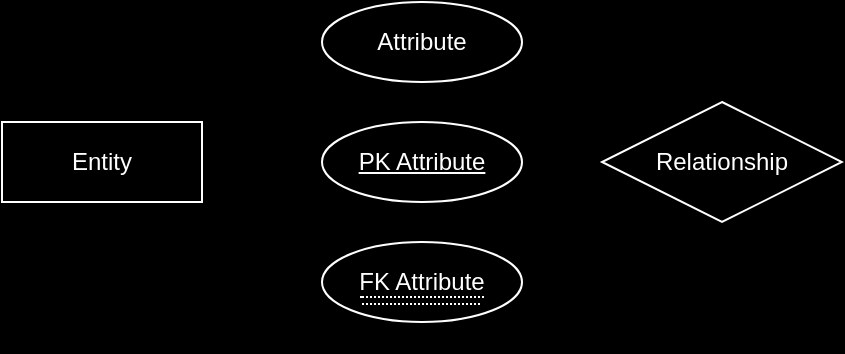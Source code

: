 <mxfile pages="5">
    <diagram id="R2lEEEUBdFMjLlhIrx00" name="Basic shapes">
        <mxGraphModel dx="348" dy="485" grid="1" gridSize="10" guides="1" tooltips="1" connect="1" arrows="1" fold="1" page="1" pageScale="1" pageWidth="850" pageHeight="1100" background="#000000" math="0" shadow="0" extFonts="Permanent Marker^https://fonts.googleapis.com/css?family=Permanent+Marker">
            <root>
                <mxCell id="0"/>
                <mxCell id="1" parent="0"/>
                <mxCell id="sWjn2z7VL8cJMrQNKD__-4" value="Attribute" style="ellipse;whiteSpace=wrap;html=1;align=center;strokeColor=#FFFFFF;fillColor=none;fontColor=#FFFFFF;" parent="1" vertex="1">
                    <mxGeometry x="340" y="180" width="100" height="40" as="geometry"/>
                </mxCell>
                <mxCell id="sWjn2z7VL8cJMrQNKD__-5" value="PK Attribute" style="ellipse;whiteSpace=wrap;html=1;align=center;fontStyle=4;strokeColor=#FFFFFF;fillColor=none;fontColor=#FFFFFF;" parent="1" vertex="1">
                    <mxGeometry x="340" y="240" width="100" height="40" as="geometry"/>
                </mxCell>
                <mxCell id="sWjn2z7VL8cJMrQNKD__-182" value="Entity" style="whiteSpace=wrap;html=1;align=center;strokeColor=#FFFFFF;fillColor=none;fontColor=#FFFFFF;" parent="1" vertex="1">
                    <mxGeometry x="180" y="240" width="100" height="40" as="geometry"/>
                </mxCell>
                <mxCell id="sWjn2z7VL8cJMrQNKD__-184" value="Relationship" style="shape=rhombus;perimeter=rhombusPerimeter;whiteSpace=wrap;html=1;align=center;strokeColor=#FFFFFF;fillColor=none;fontColor=#FFFFFF;" parent="1" vertex="1">
                    <mxGeometry x="480" y="230" width="120" height="60" as="geometry"/>
                </mxCell>
                <mxCell id="sWjn2z7VL8cJMrQNKD__-186" value="" style="group" parent="1" vertex="1" connectable="0">
                    <mxGeometry x="340" y="300" width="100" height="40" as="geometry"/>
                </mxCell>
                <mxCell id="sWjn2z7VL8cJMrQNKD__-8" value="&lt;span style=&quot;border-bottom: 1px dotted&quot;&gt;FK Attribute&lt;/span&gt;" style="ellipse;whiteSpace=wrap;html=1;align=center;strokeColor=#FFFFFF;fillColor=none;fontColor=#FFFFFF;" parent="sWjn2z7VL8cJMrQNKD__-186" vertex="1">
                    <mxGeometry width="100" height="40" as="geometry"/>
                </mxCell>
                <mxCell id="sWjn2z7VL8cJMrQNKD__-9" value="" style="endArrow=none;html=1;fontColor=#FFFFFF;strokeColor=#FFFFFF;dashed=1;dashPattern=1 1;" parent="sWjn2z7VL8cJMrQNKD__-186" edge="1">
                    <mxGeometry width="50" height="50" relative="1" as="geometry">
                        <mxPoint x="20" y="31" as="sourcePoint"/>
                        <mxPoint x="80" y="31" as="targetPoint"/>
                    </mxGeometry>
                </mxCell>
                <mxCell id="3" value="foreign keys are optional&lt;br&gt;and not recommended" style="text;html=1;resizable=0;autosize=1;align=center;verticalAlign=middle;points=[];fillColor=none;strokeColor=none;rounded=0;fontStyle=2" vertex="1" parent="1">
                    <mxGeometry x="440" y="325" width="150" height="30" as="geometry"/>
                </mxCell>
            </root>
        </mxGraphModel>
    </diagram>
    <diagram name="Entities &amp; Attributes" id="x3uQBSlmDtTH4PlA1bDb">
        <mxGraphModel dx="348" dy="485" grid="1" gridSize="10" guides="1" tooltips="1" connect="1" arrows="1" fold="1" page="1" pageScale="1" pageWidth="850" pageHeight="1100" background="#000000" math="0" shadow="0" extFonts="Permanent Marker^https://fonts.googleapis.com/css?family=Permanent+Marker">
            <root>
                <mxCell id="8Mt_m_WyQLmfWNq4UV26-0"/>
                <mxCell id="8Mt_m_WyQLmfWNq4UV26-1" parent="8Mt_m_WyQLmfWNq4UV26-0"/>
                <mxCell id="8Mt_m_WyQLmfWNq4UV26-2" value="Dog" style="whiteSpace=wrap;html=1;align=center;strokeColor=#FFFFFF;fillColor=none;fontColor=#FFFFFF;" parent="8Mt_m_WyQLmfWNq4UV26-1" vertex="1">
                    <mxGeometry x="180" y="190" width="100" height="40" as="geometry"/>
                </mxCell>
                <mxCell id="8Mt_m_WyQLmfWNq4UV26-6" value="Name" style="ellipse;whiteSpace=wrap;html=1;align=center;strokeColor=#FFFFFF;fillColor=none;fontColor=#FFFFFF;" parent="8Mt_m_WyQLmfWNq4UV26-1" vertex="1">
                    <mxGeometry x="40" y="100" width="100" height="40" as="geometry"/>
                </mxCell>
                <mxCell id="8Mt_m_WyQLmfWNq4UV26-7" value="Age" style="ellipse;whiteSpace=wrap;html=1;align=center;strokeColor=#FFFFFF;fillColor=none;fontColor=#FFFFFF;" parent="8Mt_m_WyQLmfWNq4UV26-1" vertex="1">
                    <mxGeometry x="40" y="160" width="100" height="40" as="geometry"/>
                </mxCell>
                <mxCell id="8Mt_m_WyQLmfWNq4UV26-8" value="Breed" style="ellipse;whiteSpace=wrap;html=1;align=center;strokeColor=#FFFFFF;fillColor=none;fontColor=#FFFFFF;" parent="8Mt_m_WyQLmfWNq4UV26-1" vertex="1">
                    <mxGeometry x="40" y="220" width="100" height="40" as="geometry"/>
                </mxCell>
                <mxCell id="8Mt_m_WyQLmfWNq4UV26-9" value="Sex" style="ellipse;whiteSpace=wrap;html=1;align=center;strokeColor=#FFFFFF;fillColor=none;fontColor=#FFFFFF;" parent="8Mt_m_WyQLmfWNq4UV26-1" vertex="1">
                    <mxGeometry x="40" y="280" width="100" height="40" as="geometry"/>
                </mxCell>
                <mxCell id="8Mt_m_WyQLmfWNq4UV26-10" value="Fur color" style="ellipse;whiteSpace=wrap;html=1;align=center;strokeColor=#FFFFFF;fillColor=none;fontColor=#FFFFFF;" parent="8Mt_m_WyQLmfWNq4UV26-1" vertex="1">
                    <mxGeometry x="40" y="340" width="100" height="40" as="geometry"/>
                </mxCell>
                <mxCell id="8Mt_m_WyQLmfWNq4UV26-11" value="" style="endArrow=none;html=1;dashed=1;dashPattern=1 1;strokeColor=#FFFFFF;fontColor=#FFFFFF;" parent="8Mt_m_WyQLmfWNq4UV26-1" source="8Mt_m_WyQLmfWNq4UV26-2" target="8Mt_m_WyQLmfWNq4UV26-6" edge="1">
                    <mxGeometry width="50" height="50" relative="1" as="geometry">
                        <mxPoint x="210" y="170" as="sourcePoint"/>
                        <mxPoint x="260" y="120" as="targetPoint"/>
                    </mxGeometry>
                </mxCell>
                <mxCell id="8Mt_m_WyQLmfWNq4UV26-12" value="" style="endArrow=none;html=1;dashed=1;dashPattern=1 1;strokeColor=#FFFFFF;fontColor=#FFFFFF;" parent="8Mt_m_WyQLmfWNq4UV26-1" source="8Mt_m_WyQLmfWNq4UV26-2" target="8Mt_m_WyQLmfWNq4UV26-7" edge="1">
                    <mxGeometry width="50" height="50" relative="1" as="geometry">
                        <mxPoint x="233.333" y="230" as="sourcePoint"/>
                        <mxPoint x="123.529" y="147.647" as="targetPoint"/>
                    </mxGeometry>
                </mxCell>
                <mxCell id="8Mt_m_WyQLmfWNq4UV26-13" value="" style="endArrow=none;html=1;dashed=1;dashPattern=1 1;strokeColor=#FFFFFF;fontColor=#FFFFFF;" parent="8Mt_m_WyQLmfWNq4UV26-1" source="8Mt_m_WyQLmfWNq4UV26-2" target="8Mt_m_WyQLmfWNq4UV26-8" edge="1">
                    <mxGeometry width="50" height="50" relative="1" as="geometry">
                        <mxPoint x="210" y="231.25" as="sourcePoint"/>
                        <mxPoint x="136.477" y="203.679" as="targetPoint"/>
                    </mxGeometry>
                </mxCell>
                <mxCell id="8Mt_m_WyQLmfWNq4UV26-14" value="" style="endArrow=none;html=1;dashed=1;dashPattern=1 1;strokeColor=#FFFFFF;fontColor=#FFFFFF;" parent="8Mt_m_WyQLmfWNq4UV26-1" source="8Mt_m_WyQLmfWNq4UV26-2" target="8Mt_m_WyQLmfWNq4UV26-9" edge="1">
                    <mxGeometry width="50" height="50" relative="1" as="geometry">
                        <mxPoint x="220" y="241.25" as="sourcePoint"/>
                        <mxPoint x="149.273" y="246.602" as="targetPoint"/>
                    </mxGeometry>
                </mxCell>
                <mxCell id="8Mt_m_WyQLmfWNq4UV26-15" value="" style="endArrow=none;html=1;dashed=1;dashPattern=1 1;strokeColor=#FFFFFF;fontColor=#FFFFFF;" parent="8Mt_m_WyQLmfWNq4UV26-1" source="8Mt_m_WyQLmfWNq4UV26-2" target="8Mt_m_WyQLmfWNq4UV26-10" edge="1">
                    <mxGeometry width="50" height="50" relative="1" as="geometry">
                        <mxPoint x="230" y="251.25" as="sourcePoint"/>
                        <mxPoint x="159.273" y="256.602" as="targetPoint"/>
                    </mxGeometry>
                </mxCell>
                <mxCell id="8Mt_m_WyQLmfWNq4UV26-16" value="Person" style="whiteSpace=wrap;html=1;align=center;strokeColor=#FFFFFF;fillColor=none;fontColor=#FFFFFF;" parent="8Mt_m_WyQLmfWNq4UV26-1" vertex="1">
                    <mxGeometry x="480" y="190" width="100" height="40" as="geometry"/>
                </mxCell>
                <mxCell id="8Mt_m_WyQLmfWNq4UV26-17" value="Name" style="ellipse;whiteSpace=wrap;html=1;align=center;strokeColor=#FFFFFF;fillColor=none;fontColor=#FFFFFF;" parent="8Mt_m_WyQLmfWNq4UV26-1" vertex="1">
                    <mxGeometry x="620" y="110" width="100" height="40" as="geometry"/>
                </mxCell>
                <mxCell id="8Mt_m_WyQLmfWNq4UV26-18" value="Age" style="ellipse;whiteSpace=wrap;html=1;align=center;strokeColor=#FFFFFF;fillColor=none;fontColor=#FFFFFF;" parent="8Mt_m_WyQLmfWNq4UV26-1" vertex="1">
                    <mxGeometry x="620" y="170" width="100" height="40" as="geometry"/>
                </mxCell>
                <mxCell id="8Mt_m_WyQLmfWNq4UV26-19" value="Sex" style="ellipse;whiteSpace=wrap;html=1;align=center;strokeColor=#FFFFFF;fillColor=none;fontColor=#FFFFFF;" parent="8Mt_m_WyQLmfWNq4UV26-1" vertex="1">
                    <mxGeometry x="620" y="230" width="100" height="40" as="geometry"/>
                </mxCell>
                <mxCell id="8Mt_m_WyQLmfWNq4UV26-20" value="Height" style="ellipse;whiteSpace=wrap;html=1;align=center;strokeColor=#FFFFFF;fillColor=none;fontColor=#FFFFFF;" parent="8Mt_m_WyQLmfWNq4UV26-1" vertex="1">
                    <mxGeometry x="620" y="290" width="100" height="40" as="geometry"/>
                </mxCell>
                <mxCell id="8Mt_m_WyQLmfWNq4UV26-21" value="Weight" style="ellipse;whiteSpace=wrap;html=1;align=center;strokeColor=#FFFFFF;fillColor=none;fontColor=#FFFFFF;" parent="8Mt_m_WyQLmfWNq4UV26-1" vertex="1">
                    <mxGeometry x="620" y="350" width="100" height="40" as="geometry"/>
                </mxCell>
                <mxCell id="8Mt_m_WyQLmfWNq4UV26-22" value="" style="endArrow=none;html=1;dashed=1;dashPattern=1 1;strokeColor=#FFFFFF;fontColor=#FFFFFF;" parent="8Mt_m_WyQLmfWNq4UV26-1" source="8Mt_m_WyQLmfWNq4UV26-16" target="8Mt_m_WyQLmfWNq4UV26-17" edge="1">
                    <mxGeometry width="50" height="50" relative="1" as="geometry">
                        <mxPoint x="520" y="180" as="sourcePoint"/>
                        <mxPoint x="570" y="130" as="targetPoint"/>
                    </mxGeometry>
                </mxCell>
                <mxCell id="8Mt_m_WyQLmfWNq4UV26-23" value="" style="endArrow=none;html=1;dashed=1;dashPattern=1 1;strokeColor=#FFFFFF;fontColor=#FFFFFF;" parent="8Mt_m_WyQLmfWNq4UV26-1" source="8Mt_m_WyQLmfWNq4UV26-16" target="8Mt_m_WyQLmfWNq4UV26-18" edge="1">
                    <mxGeometry width="50" height="50" relative="1" as="geometry">
                        <mxPoint x="543.333" y="240" as="sourcePoint"/>
                        <mxPoint x="433.529" y="157.647" as="targetPoint"/>
                    </mxGeometry>
                </mxCell>
                <mxCell id="8Mt_m_WyQLmfWNq4UV26-24" value="" style="endArrow=none;html=1;dashed=1;dashPattern=1 1;strokeColor=#FFFFFF;fontColor=#FFFFFF;" parent="8Mt_m_WyQLmfWNq4UV26-1" source="8Mt_m_WyQLmfWNq4UV26-16" target="8Mt_m_WyQLmfWNq4UV26-19" edge="1">
                    <mxGeometry width="50" height="50" relative="1" as="geometry">
                        <mxPoint x="520" y="241.25" as="sourcePoint"/>
                        <mxPoint x="446.477" y="213.679" as="targetPoint"/>
                    </mxGeometry>
                </mxCell>
                <mxCell id="8Mt_m_WyQLmfWNq4UV26-25" value="" style="endArrow=none;html=1;dashed=1;dashPattern=1 1;strokeColor=#FFFFFF;fontColor=#FFFFFF;" parent="8Mt_m_WyQLmfWNq4UV26-1" source="8Mt_m_WyQLmfWNq4UV26-16" target="8Mt_m_WyQLmfWNq4UV26-20" edge="1">
                    <mxGeometry width="50" height="50" relative="1" as="geometry">
                        <mxPoint x="530" y="251.25" as="sourcePoint"/>
                        <mxPoint x="459.273" y="256.602" as="targetPoint"/>
                    </mxGeometry>
                </mxCell>
                <mxCell id="8Mt_m_WyQLmfWNq4UV26-26" value="" style="endArrow=none;html=1;dashed=1;dashPattern=1 1;strokeColor=#FFFFFF;fontColor=#FFFFFF;" parent="8Mt_m_WyQLmfWNq4UV26-1" source="8Mt_m_WyQLmfWNq4UV26-16" target="8Mt_m_WyQLmfWNq4UV26-21" edge="1">
                    <mxGeometry width="50" height="50" relative="1" as="geometry">
                        <mxPoint x="540" y="261.25" as="sourcePoint"/>
                        <mxPoint x="469.273" y="266.602" as="targetPoint"/>
                    </mxGeometry>
                </mxCell>
                <mxCell id="8Mt_m_WyQLmfWNq4UV26-27" value="Chip ID" style="ellipse;whiteSpace=wrap;html=1;align=center;fontStyle=4;strokeColor=#FFFFFF;fillColor=none;fontColor=#FFFFFF;" parent="8Mt_m_WyQLmfWNq4UV26-1" vertex="1">
                    <mxGeometry x="40" y="40" width="100" height="40" as="geometry"/>
                </mxCell>
                <mxCell id="8Mt_m_WyQLmfWNq4UV26-28" value="" style="endArrow=none;html=1;dashed=1;dashPattern=1 1;strokeColor=#FFFFFF;fontColor=#FFFFFF;" parent="8Mt_m_WyQLmfWNq4UV26-1" source="8Mt_m_WyQLmfWNq4UV26-2" target="8Mt_m_WyQLmfWNq4UV26-27" edge="1">
                    <mxGeometry width="50" height="50" relative="1" as="geometry">
                        <mxPoint x="216.667" y="230" as="sourcePoint"/>
                        <mxPoint x="121.144" y="148.124" as="targetPoint"/>
                    </mxGeometry>
                </mxCell>
                <mxCell id="8Mt_m_WyQLmfWNq4UV26-29" value="" style="endArrow=none;html=1;dashed=1;dashPattern=1 1;strokeColor=#FFFFFF;fontColor=#FFFFFF;" parent="8Mt_m_WyQLmfWNq4UV26-1" source="8Mt_m_WyQLmfWNq4UV26-16" target="8Mt_m_WyQLmfWNq4UV26-30" edge="1">
                    <mxGeometry width="50" height="50" relative="1" as="geometry">
                        <mxPoint x="563.333" y="240" as="sourcePoint"/>
                        <mxPoint x="651" y="80" as="targetPoint"/>
                    </mxGeometry>
                </mxCell>
                <mxCell id="8Mt_m_WyQLmfWNq4UV26-30" value="Social Security Number" style="ellipse;whiteSpace=wrap;html=1;align=center;fontStyle=4;strokeColor=#FFFFFF;fillColor=none;fontColor=#FFFFFF;" parent="8Mt_m_WyQLmfWNq4UV26-1" vertex="1">
                    <mxGeometry x="620" y="50" width="100" height="40" as="geometry"/>
                </mxCell>
            </root>
        </mxGraphModel>
    </diagram>
    <diagram name="Relationships" id="x3Dpfew6YXMBg5Lt1oDi">
        <mxGraphModel dx="348" dy="485" grid="1" gridSize="10" guides="1" tooltips="1" connect="1" arrows="1" fold="1" page="1" pageScale="1" pageWidth="850" pageHeight="1100" background="#000000" math="0" shadow="0" extFonts="Permanent Marker^https://fonts.googleapis.com/css?family=Permanent+Marker">
            <root>
                <mxCell id="bvYGP_05jQYxHPNjV4Q_-0"/>
                <mxCell id="bvYGP_05jQYxHPNjV4Q_-1" parent="bvYGP_05jQYxHPNjV4Q_-0"/>
                <mxCell id="bvYGP_05jQYxHPNjV4Q_-2" value="Dog" style="whiteSpace=wrap;html=1;align=center;strokeColor=#FFFFFF;fillColor=none;fontColor=#FFFFFF;" parent="bvYGP_05jQYxHPNjV4Q_-1" vertex="1">
                    <mxGeometry x="180" y="190" width="100" height="40" as="geometry"/>
                </mxCell>
                <mxCell id="bvYGP_05jQYxHPNjV4Q_-4" value="Name" style="ellipse;whiteSpace=wrap;html=1;align=center;strokeColor=#FFFFFF;fillColor=none;fontColor=#FFFFFF;" parent="bvYGP_05jQYxHPNjV4Q_-1" vertex="1">
                    <mxGeometry x="40" y="100" width="100" height="40" as="geometry"/>
                </mxCell>
                <mxCell id="bvYGP_05jQYxHPNjV4Q_-5" value="Age" style="ellipse;whiteSpace=wrap;html=1;align=center;strokeColor=#FFFFFF;fillColor=none;fontColor=#FFFFFF;" parent="bvYGP_05jQYxHPNjV4Q_-1" vertex="1">
                    <mxGeometry x="40" y="160" width="100" height="40" as="geometry"/>
                </mxCell>
                <mxCell id="bvYGP_05jQYxHPNjV4Q_-6" value="Breed" style="ellipse;whiteSpace=wrap;html=1;align=center;strokeColor=#FFFFFF;fillColor=none;fontColor=#FFFFFF;" parent="bvYGP_05jQYxHPNjV4Q_-1" vertex="1">
                    <mxGeometry x="40" y="220" width="100" height="40" as="geometry"/>
                </mxCell>
                <mxCell id="bvYGP_05jQYxHPNjV4Q_-7" value="Sex" style="ellipse;whiteSpace=wrap;html=1;align=center;strokeColor=#FFFFFF;fillColor=none;fontColor=#FFFFFF;" parent="bvYGP_05jQYxHPNjV4Q_-1" vertex="1">
                    <mxGeometry x="40" y="280" width="100" height="40" as="geometry"/>
                </mxCell>
                <mxCell id="bvYGP_05jQYxHPNjV4Q_-8" value="Fur color" style="ellipse;whiteSpace=wrap;html=1;align=center;strokeColor=#FFFFFF;fillColor=none;fontColor=#FFFFFF;" parent="bvYGP_05jQYxHPNjV4Q_-1" vertex="1">
                    <mxGeometry x="40" y="340" width="100" height="40" as="geometry"/>
                </mxCell>
                <mxCell id="bvYGP_05jQYxHPNjV4Q_-9" value="" style="endArrow=none;html=1;dashed=1;dashPattern=1 1;strokeColor=#FFFFFF;fontColor=#FFFFFF;" parent="bvYGP_05jQYxHPNjV4Q_-1" source="bvYGP_05jQYxHPNjV4Q_-2" target="bvYGP_05jQYxHPNjV4Q_-4" edge="1">
                    <mxGeometry width="50" height="50" relative="1" as="geometry">
                        <mxPoint x="210" y="170" as="sourcePoint"/>
                        <mxPoint x="260" y="120" as="targetPoint"/>
                    </mxGeometry>
                </mxCell>
                <mxCell id="bvYGP_05jQYxHPNjV4Q_-10" value="" style="endArrow=none;html=1;dashed=1;dashPattern=1 1;strokeColor=#FFFFFF;fontColor=#FFFFFF;" parent="bvYGP_05jQYxHPNjV4Q_-1" source="bvYGP_05jQYxHPNjV4Q_-2" target="bvYGP_05jQYxHPNjV4Q_-5" edge="1">
                    <mxGeometry width="50" height="50" relative="1" as="geometry">
                        <mxPoint x="233.333" y="230" as="sourcePoint"/>
                        <mxPoint x="123.529" y="147.647" as="targetPoint"/>
                    </mxGeometry>
                </mxCell>
                <mxCell id="bvYGP_05jQYxHPNjV4Q_-11" value="" style="endArrow=none;html=1;dashed=1;dashPattern=1 1;strokeColor=#FFFFFF;fontColor=#FFFFFF;" parent="bvYGP_05jQYxHPNjV4Q_-1" source="bvYGP_05jQYxHPNjV4Q_-2" target="bvYGP_05jQYxHPNjV4Q_-6" edge="1">
                    <mxGeometry width="50" height="50" relative="1" as="geometry">
                        <mxPoint x="210" y="231.25" as="sourcePoint"/>
                        <mxPoint x="136.477" y="203.679" as="targetPoint"/>
                    </mxGeometry>
                </mxCell>
                <mxCell id="bvYGP_05jQYxHPNjV4Q_-12" value="" style="endArrow=none;html=1;dashed=1;dashPattern=1 1;strokeColor=#FFFFFF;fontColor=#FFFFFF;" parent="bvYGP_05jQYxHPNjV4Q_-1" source="bvYGP_05jQYxHPNjV4Q_-2" target="bvYGP_05jQYxHPNjV4Q_-7" edge="1">
                    <mxGeometry width="50" height="50" relative="1" as="geometry">
                        <mxPoint x="220" y="241.25" as="sourcePoint"/>
                        <mxPoint x="149.273" y="246.602" as="targetPoint"/>
                    </mxGeometry>
                </mxCell>
                <mxCell id="bvYGP_05jQYxHPNjV4Q_-13" value="" style="endArrow=none;html=1;dashed=1;dashPattern=1 1;strokeColor=#FFFFFF;fontColor=#FFFFFF;" parent="bvYGP_05jQYxHPNjV4Q_-1" source="bvYGP_05jQYxHPNjV4Q_-2" target="bvYGP_05jQYxHPNjV4Q_-8" edge="1">
                    <mxGeometry width="50" height="50" relative="1" as="geometry">
                        <mxPoint x="230" y="251.25" as="sourcePoint"/>
                        <mxPoint x="159.273" y="256.602" as="targetPoint"/>
                    </mxGeometry>
                </mxCell>
                <mxCell id="bvYGP_05jQYxHPNjV4Q_-14" value="Person" style="whiteSpace=wrap;html=1;align=center;strokeColor=#FFFFFF;fillColor=none;fontColor=#FFFFFF;" parent="bvYGP_05jQYxHPNjV4Q_-1" vertex="1">
                    <mxGeometry x="480" y="190" width="100" height="40" as="geometry"/>
                </mxCell>
                <mxCell id="bvYGP_05jQYxHPNjV4Q_-15" value="Name" style="ellipse;whiteSpace=wrap;html=1;align=center;strokeColor=#FFFFFF;fillColor=none;fontColor=#FFFFFF;" parent="bvYGP_05jQYxHPNjV4Q_-1" vertex="1">
                    <mxGeometry x="620" y="110" width="100" height="40" as="geometry"/>
                </mxCell>
                <mxCell id="bvYGP_05jQYxHPNjV4Q_-16" value="Age" style="ellipse;whiteSpace=wrap;html=1;align=center;strokeColor=#FFFFFF;fillColor=none;fontColor=#FFFFFF;" parent="bvYGP_05jQYxHPNjV4Q_-1" vertex="1">
                    <mxGeometry x="620" y="170" width="100" height="40" as="geometry"/>
                </mxCell>
                <mxCell id="bvYGP_05jQYxHPNjV4Q_-17" value="Sex" style="ellipse;whiteSpace=wrap;html=1;align=center;strokeColor=#FFFFFF;fillColor=none;fontColor=#FFFFFF;" parent="bvYGP_05jQYxHPNjV4Q_-1" vertex="1">
                    <mxGeometry x="620" y="230" width="100" height="40" as="geometry"/>
                </mxCell>
                <mxCell id="bvYGP_05jQYxHPNjV4Q_-18" value="Height" style="ellipse;whiteSpace=wrap;html=1;align=center;strokeColor=#FFFFFF;fillColor=none;fontColor=#FFFFFF;" parent="bvYGP_05jQYxHPNjV4Q_-1" vertex="1">
                    <mxGeometry x="620" y="290" width="100" height="40" as="geometry"/>
                </mxCell>
                <mxCell id="bvYGP_05jQYxHPNjV4Q_-19" value="Weight" style="ellipse;whiteSpace=wrap;html=1;align=center;strokeColor=#FFFFFF;fillColor=none;fontColor=#FFFFFF;" parent="bvYGP_05jQYxHPNjV4Q_-1" vertex="1">
                    <mxGeometry x="620" y="350" width="100" height="40" as="geometry"/>
                </mxCell>
                <mxCell id="bvYGP_05jQYxHPNjV4Q_-20" value="" style="endArrow=none;html=1;dashed=1;dashPattern=1 1;strokeColor=#FFFFFF;fontColor=#FFFFFF;" parent="bvYGP_05jQYxHPNjV4Q_-1" source="bvYGP_05jQYxHPNjV4Q_-14" target="bvYGP_05jQYxHPNjV4Q_-15" edge="1">
                    <mxGeometry width="50" height="50" relative="1" as="geometry">
                        <mxPoint x="520" y="180" as="sourcePoint"/>
                        <mxPoint x="570" y="130" as="targetPoint"/>
                    </mxGeometry>
                </mxCell>
                <mxCell id="bvYGP_05jQYxHPNjV4Q_-21" value="" style="endArrow=none;html=1;dashed=1;dashPattern=1 1;strokeColor=#FFFFFF;fontColor=#FFFFFF;" parent="bvYGP_05jQYxHPNjV4Q_-1" source="bvYGP_05jQYxHPNjV4Q_-14" target="bvYGP_05jQYxHPNjV4Q_-16" edge="1">
                    <mxGeometry width="50" height="50" relative="1" as="geometry">
                        <mxPoint x="543.333" y="240" as="sourcePoint"/>
                        <mxPoint x="433.529" y="157.647" as="targetPoint"/>
                    </mxGeometry>
                </mxCell>
                <mxCell id="bvYGP_05jQYxHPNjV4Q_-22" value="" style="endArrow=none;html=1;dashed=1;dashPattern=1 1;strokeColor=#FFFFFF;fontColor=#FFFFFF;" parent="bvYGP_05jQYxHPNjV4Q_-1" source="bvYGP_05jQYxHPNjV4Q_-14" target="bvYGP_05jQYxHPNjV4Q_-17" edge="1">
                    <mxGeometry width="50" height="50" relative="1" as="geometry">
                        <mxPoint x="520" y="241.25" as="sourcePoint"/>
                        <mxPoint x="446.477" y="213.679" as="targetPoint"/>
                    </mxGeometry>
                </mxCell>
                <mxCell id="bvYGP_05jQYxHPNjV4Q_-23" value="" style="endArrow=none;html=1;dashed=1;dashPattern=1 1;strokeColor=#FFFFFF;fontColor=#FFFFFF;" parent="bvYGP_05jQYxHPNjV4Q_-1" source="bvYGP_05jQYxHPNjV4Q_-14" target="bvYGP_05jQYxHPNjV4Q_-18" edge="1">
                    <mxGeometry width="50" height="50" relative="1" as="geometry">
                        <mxPoint x="530" y="251.25" as="sourcePoint"/>
                        <mxPoint x="459.273" y="256.602" as="targetPoint"/>
                    </mxGeometry>
                </mxCell>
                <mxCell id="bvYGP_05jQYxHPNjV4Q_-24" value="" style="endArrow=none;html=1;dashed=1;dashPattern=1 1;strokeColor=#FFFFFF;fontColor=#FFFFFF;" parent="bvYGP_05jQYxHPNjV4Q_-1" source="bvYGP_05jQYxHPNjV4Q_-14" target="bvYGP_05jQYxHPNjV4Q_-19" edge="1">
                    <mxGeometry width="50" height="50" relative="1" as="geometry">
                        <mxPoint x="540" y="261.25" as="sourcePoint"/>
                        <mxPoint x="469.273" y="266.602" as="targetPoint"/>
                    </mxGeometry>
                </mxCell>
                <mxCell id="bvYGP_05jQYxHPNjV4Q_-25" value="Chip ID" style="ellipse;whiteSpace=wrap;html=1;align=center;fontStyle=4;strokeColor=#FFFFFF;fillColor=none;fontColor=#FFFFFF;" parent="bvYGP_05jQYxHPNjV4Q_-1" vertex="1">
                    <mxGeometry x="40" y="40" width="100" height="40" as="geometry"/>
                </mxCell>
                <mxCell id="bvYGP_05jQYxHPNjV4Q_-26" value="" style="endArrow=none;html=1;dashed=1;dashPattern=1 1;strokeColor=#FFFFFF;fontColor=#FFFFFF;" parent="bvYGP_05jQYxHPNjV4Q_-1" source="bvYGP_05jQYxHPNjV4Q_-2" target="bvYGP_05jQYxHPNjV4Q_-25" edge="1">
                    <mxGeometry width="50" height="50" relative="1" as="geometry">
                        <mxPoint x="216.667" y="230" as="sourcePoint"/>
                        <mxPoint x="121.144" y="148.124" as="targetPoint"/>
                    </mxGeometry>
                </mxCell>
                <mxCell id="bvYGP_05jQYxHPNjV4Q_-27" value="" style="endArrow=none;html=1;dashed=1;dashPattern=1 1;strokeColor=#FFFFFF;fontColor=#FFFFFF;" parent="bvYGP_05jQYxHPNjV4Q_-1" source="bvYGP_05jQYxHPNjV4Q_-14" target="bvYGP_05jQYxHPNjV4Q_-28" edge="1">
                    <mxGeometry width="50" height="50" relative="1" as="geometry">
                        <mxPoint x="563.333" y="240" as="sourcePoint"/>
                        <mxPoint x="651" y="80" as="targetPoint"/>
                    </mxGeometry>
                </mxCell>
                <mxCell id="bvYGP_05jQYxHPNjV4Q_-28" value="Social Security Number" style="ellipse;whiteSpace=wrap;html=1;align=center;fontStyle=4;strokeColor=#FFFFFF;fillColor=none;fontColor=#FFFFFF;" parent="bvYGP_05jQYxHPNjV4Q_-1" vertex="1">
                    <mxGeometry x="620" y="50" width="100" height="40" as="geometry"/>
                </mxCell>
                <mxCell id="bvYGP_05jQYxHPNjV4Q_-31" value="Owns" style="shape=rhombus;perimeter=rhombusPerimeter;whiteSpace=wrap;html=1;align=center;strokeColor=#FFFFFF;fillColor=none;fontColor=#FFFFFF;" parent="bvYGP_05jQYxHPNjV4Q_-1" vertex="1">
                    <mxGeometry x="320" y="180" width="120" height="60" as="geometry"/>
                </mxCell>
                <mxCell id="bvYGP_05jQYxHPNjV4Q_-32" value="" style="endArrow=none;html=1;dashed=1;dashPattern=1 1;strokeColor=#FFFFFF;fontColor=#FFFFFF;entryX=0;entryY=0.5;entryDx=0;entryDy=0;" parent="bvYGP_05jQYxHPNjV4Q_-1" source="bvYGP_05jQYxHPNjV4Q_-2" target="bvYGP_05jQYxHPNjV4Q_-31" edge="1">
                    <mxGeometry width="50" height="50" relative="1" as="geometry">
                        <mxPoint x="277.5" y="240.0" as="sourcePoint"/>
                        <mxPoint x="360.968" y="284.516" as="targetPoint"/>
                    </mxGeometry>
                </mxCell>
                <mxCell id="bvYGP_05jQYxHPNjV4Q_-33" value="" style="endArrow=none;html=1;dashed=1;dashPattern=1 1;strokeColor=#FFFFFF;fontColor=#FFFFFF;entryX=1;entryY=0.5;entryDx=0;entryDy=0;" parent="bvYGP_05jQYxHPNjV4Q_-1" source="bvYGP_05jQYxHPNjV4Q_-14" target="bvYGP_05jQYxHPNjV4Q_-31" edge="1">
                    <mxGeometry width="50" height="50" relative="1" as="geometry">
                        <mxPoint x="270.0" y="200.0" as="sourcePoint"/>
                        <mxPoint x="364.286" y="137.143" as="targetPoint"/>
                    </mxGeometry>
                </mxCell>
                <mxCell id="_oiNv1voT7NBTlwxmMAq-0" value="Dog" style="whiteSpace=wrap;html=1;align=center;strokeColor=#FFFFFF;fillColor=none;fontColor=#FFFFFF;" parent="bvYGP_05jQYxHPNjV4Q_-1" vertex="1">
                    <mxGeometry x="180" y="670" width="100" height="40" as="geometry"/>
                </mxCell>
                <mxCell id="_oiNv1voT7NBTlwxmMAq-1" value="Bites" style="shape=rhombus;perimeter=rhombusPerimeter;whiteSpace=wrap;html=1;align=center;strokeColor=#FFFFFF;fillColor=none;fontColor=#FFFFFF;" parent="bvYGP_05jQYxHPNjV4Q_-1" vertex="1">
                    <mxGeometry x="320" y="740" width="120" height="60" as="geometry"/>
                </mxCell>
                <mxCell id="_oiNv1voT7NBTlwxmMAq-2" value="Name" style="ellipse;whiteSpace=wrap;html=1;align=center;strokeColor=#FFFFFF;fillColor=none;fontColor=#FFFFFF;" parent="bvYGP_05jQYxHPNjV4Q_-1" vertex="1">
                    <mxGeometry x="40" y="580" width="100" height="40" as="geometry"/>
                </mxCell>
                <mxCell id="_oiNv1voT7NBTlwxmMAq-3" value="Age" style="ellipse;whiteSpace=wrap;html=1;align=center;strokeColor=#FFFFFF;fillColor=none;fontColor=#FFFFFF;" parent="bvYGP_05jQYxHPNjV4Q_-1" vertex="1">
                    <mxGeometry x="40" y="640" width="100" height="40" as="geometry"/>
                </mxCell>
                <mxCell id="_oiNv1voT7NBTlwxmMAq-4" value="Breed" style="ellipse;whiteSpace=wrap;html=1;align=center;strokeColor=#FFFFFF;fillColor=none;fontColor=#FFFFFF;" parent="bvYGP_05jQYxHPNjV4Q_-1" vertex="1">
                    <mxGeometry x="40" y="700" width="100" height="40" as="geometry"/>
                </mxCell>
                <mxCell id="_oiNv1voT7NBTlwxmMAq-5" value="Sex" style="ellipse;whiteSpace=wrap;html=1;align=center;strokeColor=#FFFFFF;fillColor=none;fontColor=#FFFFFF;" parent="bvYGP_05jQYxHPNjV4Q_-1" vertex="1">
                    <mxGeometry x="40" y="760" width="100" height="40" as="geometry"/>
                </mxCell>
                <mxCell id="_oiNv1voT7NBTlwxmMAq-6" value="Fur color" style="ellipse;whiteSpace=wrap;html=1;align=center;strokeColor=#FFFFFF;fillColor=none;fontColor=#FFFFFF;" parent="bvYGP_05jQYxHPNjV4Q_-1" vertex="1">
                    <mxGeometry x="40" y="820" width="100" height="40" as="geometry"/>
                </mxCell>
                <mxCell id="_oiNv1voT7NBTlwxmMAq-7" value="" style="endArrow=none;html=1;dashed=1;dashPattern=1 1;strokeColor=#FFFFFF;fontColor=#FFFFFF;" parent="bvYGP_05jQYxHPNjV4Q_-1" source="_oiNv1voT7NBTlwxmMAq-0" target="_oiNv1voT7NBTlwxmMAq-2" edge="1">
                    <mxGeometry width="50" height="50" relative="1" as="geometry">
                        <mxPoint x="210" y="650" as="sourcePoint"/>
                        <mxPoint x="260" y="600" as="targetPoint"/>
                    </mxGeometry>
                </mxCell>
                <mxCell id="_oiNv1voT7NBTlwxmMAq-8" value="" style="endArrow=none;html=1;dashed=1;dashPattern=1 1;strokeColor=#FFFFFF;fontColor=#FFFFFF;" parent="bvYGP_05jQYxHPNjV4Q_-1" source="_oiNv1voT7NBTlwxmMAq-0" target="_oiNv1voT7NBTlwxmMAq-3" edge="1">
                    <mxGeometry width="50" height="50" relative="1" as="geometry">
                        <mxPoint x="233.333" y="710" as="sourcePoint"/>
                        <mxPoint x="123.529" y="627.647" as="targetPoint"/>
                    </mxGeometry>
                </mxCell>
                <mxCell id="_oiNv1voT7NBTlwxmMAq-9" value="" style="endArrow=none;html=1;dashed=1;dashPattern=1 1;strokeColor=#FFFFFF;fontColor=#FFFFFF;" parent="bvYGP_05jQYxHPNjV4Q_-1" source="_oiNv1voT7NBTlwxmMAq-0" target="_oiNv1voT7NBTlwxmMAq-4" edge="1">
                    <mxGeometry width="50" height="50" relative="1" as="geometry">
                        <mxPoint x="210" y="711.25" as="sourcePoint"/>
                        <mxPoint x="136.477" y="683.679" as="targetPoint"/>
                    </mxGeometry>
                </mxCell>
                <mxCell id="_oiNv1voT7NBTlwxmMAq-10" value="" style="endArrow=none;html=1;dashed=1;dashPattern=1 1;strokeColor=#FFFFFF;fontColor=#FFFFFF;" parent="bvYGP_05jQYxHPNjV4Q_-1" source="_oiNv1voT7NBTlwxmMAq-0" target="_oiNv1voT7NBTlwxmMAq-5" edge="1">
                    <mxGeometry width="50" height="50" relative="1" as="geometry">
                        <mxPoint x="220" y="721.25" as="sourcePoint"/>
                        <mxPoint x="149.273" y="726.602" as="targetPoint"/>
                    </mxGeometry>
                </mxCell>
                <mxCell id="_oiNv1voT7NBTlwxmMAq-11" value="" style="endArrow=none;html=1;dashed=1;dashPattern=1 1;strokeColor=#FFFFFF;fontColor=#FFFFFF;" parent="bvYGP_05jQYxHPNjV4Q_-1" source="_oiNv1voT7NBTlwxmMAq-0" target="_oiNv1voT7NBTlwxmMAq-6" edge="1">
                    <mxGeometry width="50" height="50" relative="1" as="geometry">
                        <mxPoint x="230" y="731.25" as="sourcePoint"/>
                        <mxPoint x="159.273" y="736.602" as="targetPoint"/>
                    </mxGeometry>
                </mxCell>
                <mxCell id="_oiNv1voT7NBTlwxmMAq-12" value="Person" style="whiteSpace=wrap;html=1;align=center;strokeColor=#FFFFFF;fillColor=none;fontColor=#FFFFFF;" parent="bvYGP_05jQYxHPNjV4Q_-1" vertex="1">
                    <mxGeometry x="480" y="670" width="100" height="40" as="geometry"/>
                </mxCell>
                <mxCell id="_oiNv1voT7NBTlwxmMAq-13" value="Name" style="ellipse;whiteSpace=wrap;html=1;align=center;strokeColor=#FFFFFF;fillColor=none;fontColor=#FFFFFF;" parent="bvYGP_05jQYxHPNjV4Q_-1" vertex="1">
                    <mxGeometry x="620" y="590" width="100" height="40" as="geometry"/>
                </mxCell>
                <mxCell id="_oiNv1voT7NBTlwxmMAq-14" value="Age" style="ellipse;whiteSpace=wrap;html=1;align=center;strokeColor=#FFFFFF;fillColor=none;fontColor=#FFFFFF;" parent="bvYGP_05jQYxHPNjV4Q_-1" vertex="1">
                    <mxGeometry x="620" y="650" width="100" height="40" as="geometry"/>
                </mxCell>
                <mxCell id="_oiNv1voT7NBTlwxmMAq-15" value="Sex" style="ellipse;whiteSpace=wrap;html=1;align=center;strokeColor=#FFFFFF;fillColor=none;fontColor=#FFFFFF;" parent="bvYGP_05jQYxHPNjV4Q_-1" vertex="1">
                    <mxGeometry x="620" y="710" width="100" height="40" as="geometry"/>
                </mxCell>
                <mxCell id="_oiNv1voT7NBTlwxmMAq-16" value="Height" style="ellipse;whiteSpace=wrap;html=1;align=center;strokeColor=#FFFFFF;fillColor=none;fontColor=#FFFFFF;" parent="bvYGP_05jQYxHPNjV4Q_-1" vertex="1">
                    <mxGeometry x="620" y="770" width="100" height="40" as="geometry"/>
                </mxCell>
                <mxCell id="_oiNv1voT7NBTlwxmMAq-17" value="Weight" style="ellipse;whiteSpace=wrap;html=1;align=center;strokeColor=#FFFFFF;fillColor=none;fontColor=#FFFFFF;" parent="bvYGP_05jQYxHPNjV4Q_-1" vertex="1">
                    <mxGeometry x="620" y="830" width="100" height="40" as="geometry"/>
                </mxCell>
                <mxCell id="_oiNv1voT7NBTlwxmMAq-18" value="" style="endArrow=none;html=1;dashed=1;dashPattern=1 1;strokeColor=#FFFFFF;fontColor=#FFFFFF;" parent="bvYGP_05jQYxHPNjV4Q_-1" source="_oiNv1voT7NBTlwxmMAq-12" target="_oiNv1voT7NBTlwxmMAq-13" edge="1">
                    <mxGeometry width="50" height="50" relative="1" as="geometry">
                        <mxPoint x="520" y="660" as="sourcePoint"/>
                        <mxPoint x="570" y="610" as="targetPoint"/>
                    </mxGeometry>
                </mxCell>
                <mxCell id="_oiNv1voT7NBTlwxmMAq-19" value="" style="endArrow=none;html=1;dashed=1;dashPattern=1 1;strokeColor=#FFFFFF;fontColor=#FFFFFF;" parent="bvYGP_05jQYxHPNjV4Q_-1" source="_oiNv1voT7NBTlwxmMAq-12" target="_oiNv1voT7NBTlwxmMAq-14" edge="1">
                    <mxGeometry width="50" height="50" relative="1" as="geometry">
                        <mxPoint x="543.333" y="720" as="sourcePoint"/>
                        <mxPoint x="433.529" y="637.647" as="targetPoint"/>
                    </mxGeometry>
                </mxCell>
                <mxCell id="_oiNv1voT7NBTlwxmMAq-20" value="" style="endArrow=none;html=1;dashed=1;dashPattern=1 1;strokeColor=#FFFFFF;fontColor=#FFFFFF;" parent="bvYGP_05jQYxHPNjV4Q_-1" source="_oiNv1voT7NBTlwxmMAq-12" target="_oiNv1voT7NBTlwxmMAq-15" edge="1">
                    <mxGeometry width="50" height="50" relative="1" as="geometry">
                        <mxPoint x="520" y="721.25" as="sourcePoint"/>
                        <mxPoint x="446.477" y="693.679" as="targetPoint"/>
                    </mxGeometry>
                </mxCell>
                <mxCell id="_oiNv1voT7NBTlwxmMAq-21" value="" style="endArrow=none;html=1;dashed=1;dashPattern=1 1;strokeColor=#FFFFFF;fontColor=#FFFFFF;" parent="bvYGP_05jQYxHPNjV4Q_-1" source="_oiNv1voT7NBTlwxmMAq-12" target="_oiNv1voT7NBTlwxmMAq-16" edge="1">
                    <mxGeometry width="50" height="50" relative="1" as="geometry">
                        <mxPoint x="530" y="731.25" as="sourcePoint"/>
                        <mxPoint x="459.273" y="736.602" as="targetPoint"/>
                    </mxGeometry>
                </mxCell>
                <mxCell id="_oiNv1voT7NBTlwxmMAq-22" value="" style="endArrow=none;html=1;dashed=1;dashPattern=1 1;strokeColor=#FFFFFF;fontColor=#FFFFFF;" parent="bvYGP_05jQYxHPNjV4Q_-1" source="_oiNv1voT7NBTlwxmMAq-12" target="_oiNv1voT7NBTlwxmMAq-17" edge="1">
                    <mxGeometry width="50" height="50" relative="1" as="geometry">
                        <mxPoint x="540" y="741.25" as="sourcePoint"/>
                        <mxPoint x="469.273" y="746.602" as="targetPoint"/>
                    </mxGeometry>
                </mxCell>
                <mxCell id="_oiNv1voT7NBTlwxmMAq-23" value="Chip ID" style="ellipse;whiteSpace=wrap;html=1;align=center;fontStyle=4;strokeColor=#FFFFFF;fillColor=none;fontColor=#FFFFFF;" parent="bvYGP_05jQYxHPNjV4Q_-1" vertex="1">
                    <mxGeometry x="40" y="520" width="100" height="40" as="geometry"/>
                </mxCell>
                <mxCell id="_oiNv1voT7NBTlwxmMAq-24" value="" style="endArrow=none;html=1;dashed=1;dashPattern=1 1;strokeColor=#FFFFFF;fontColor=#FFFFFF;" parent="bvYGP_05jQYxHPNjV4Q_-1" source="_oiNv1voT7NBTlwxmMAq-0" target="_oiNv1voT7NBTlwxmMAq-23" edge="1">
                    <mxGeometry width="50" height="50" relative="1" as="geometry">
                        <mxPoint x="216.667" y="710" as="sourcePoint"/>
                        <mxPoint x="121.144" y="628.124" as="targetPoint"/>
                    </mxGeometry>
                </mxCell>
                <mxCell id="_oiNv1voT7NBTlwxmMAq-25" value="" style="endArrow=none;html=1;dashed=1;dashPattern=1 1;strokeColor=#FFFFFF;fontColor=#FFFFFF;" parent="bvYGP_05jQYxHPNjV4Q_-1" source="_oiNv1voT7NBTlwxmMAq-12" target="_oiNv1voT7NBTlwxmMAq-26" edge="1">
                    <mxGeometry width="50" height="50" relative="1" as="geometry">
                        <mxPoint x="563.333" y="720" as="sourcePoint"/>
                        <mxPoint x="651" y="560" as="targetPoint"/>
                    </mxGeometry>
                </mxCell>
                <mxCell id="_oiNv1voT7NBTlwxmMAq-26" value="Social Security Number" style="ellipse;whiteSpace=wrap;html=1;align=center;fontStyle=4;strokeColor=#FFFFFF;fillColor=none;fontColor=#FFFFFF;" parent="bvYGP_05jQYxHPNjV4Q_-1" vertex="1">
                    <mxGeometry x="620" y="530" width="100" height="40" as="geometry"/>
                </mxCell>
                <mxCell id="_oiNv1voT7NBTlwxmMAq-27" value="" style="endArrow=none;html=1;dashed=1;dashPattern=1 1;strokeColor=#FFFFFF;fontColor=#FFFFFF;entryX=0;entryY=0.5;entryDx=0;entryDy=0;" parent="bvYGP_05jQYxHPNjV4Q_-1" source="_oiNv1voT7NBTlwxmMAq-0" target="_oiNv1voT7NBTlwxmMAq-1" edge="1">
                    <mxGeometry width="50" height="50" relative="1" as="geometry">
                        <mxPoint x="270" y="650" as="sourcePoint"/>
                        <mxPoint x="320" y="600" as="targetPoint"/>
                    </mxGeometry>
                </mxCell>
                <mxCell id="_oiNv1voT7NBTlwxmMAq-28" value="" style="endArrow=none;html=1;dashed=1;dashPattern=1 1;strokeColor=#FFFFFF;fontColor=#FFFFFF;exitX=1;exitY=0.5;exitDx=0;exitDy=0;" parent="bvYGP_05jQYxHPNjV4Q_-1" source="_oiNv1voT7NBTlwxmMAq-1" target="_oiNv1voT7NBTlwxmMAq-12" edge="1">
                    <mxGeometry width="50" height="50" relative="1" as="geometry">
                        <mxPoint x="290" y="700" as="sourcePoint"/>
                        <mxPoint x="330" y="700" as="targetPoint"/>
                    </mxGeometry>
                </mxCell>
                <mxCell id="_oiNv1voT7NBTlwxmMAq-29" value="Owns" style="shape=rhombus;perimeter=rhombusPerimeter;whiteSpace=wrap;html=1;align=center;strokeColor=#FFFFFF;fillColor=none;fontColor=#FFFFFF;" parent="bvYGP_05jQYxHPNjV4Q_-1" vertex="1">
                    <mxGeometry x="320" y="560" width="120" height="60" as="geometry"/>
                </mxCell>
                <mxCell id="_oiNv1voT7NBTlwxmMAq-30" value="" style="endArrow=none;html=1;dashed=1;dashPattern=1 1;strokeColor=#FFFFFF;fontColor=#FFFFFF;entryX=0;entryY=0.5;entryDx=0;entryDy=0;" parent="bvYGP_05jQYxHPNjV4Q_-1" source="_oiNv1voT7NBTlwxmMAq-0" target="_oiNv1voT7NBTlwxmMAq-29" edge="1">
                    <mxGeometry width="50" height="50" relative="1" as="geometry">
                        <mxPoint x="277.5" y="720.0" as="sourcePoint"/>
                        <mxPoint x="360.968" y="764.516" as="targetPoint"/>
                    </mxGeometry>
                </mxCell>
                <mxCell id="_oiNv1voT7NBTlwxmMAq-31" value="" style="endArrow=none;html=1;dashed=1;dashPattern=1 1;strokeColor=#FFFFFF;fontColor=#FFFFFF;entryX=1;entryY=0.5;entryDx=0;entryDy=0;" parent="bvYGP_05jQYxHPNjV4Q_-1" source="_oiNv1voT7NBTlwxmMAq-12" target="_oiNv1voT7NBTlwxmMAq-29" edge="1">
                    <mxGeometry width="50" height="50" relative="1" as="geometry">
                        <mxPoint x="270.0" y="680.0" as="sourcePoint"/>
                        <mxPoint x="364.286" y="617.143" as="targetPoint"/>
                    </mxGeometry>
                </mxCell>
                <mxCell id="sqYCb5PSZVE5MFwcgdLD-0" value="Dog" style="whiteSpace=wrap;html=1;align=center;strokeColor=#FFFFFF;fillColor=none;fontColor=#FFFFFF;" parent="bvYGP_05jQYxHPNjV4Q_-1" vertex="1">
                    <mxGeometry x="328" y="1030" width="100" height="40" as="geometry"/>
                </mxCell>
                <mxCell id="sqYCb5PSZVE5MFwcgdLD-1" value="Eats" style="shape=rhombus;perimeter=rhombusPerimeter;whiteSpace=wrap;html=1;align=center;strokeColor=#FFFFFF;fillColor=none;fontColor=#FFFFFF;" parent="bvYGP_05jQYxHPNjV4Q_-1" vertex="1">
                    <mxGeometry x="320" y="910" width="120" height="60" as="geometry"/>
                </mxCell>
                <mxCell id="sqYCb5PSZVE5MFwcgdLD-2" value="" style="endArrow=none;html=1;dashed=1;dashPattern=1 1;strokeColor=#FFFFFF;fontColor=#FFFFFF;entryX=0;entryY=0.5;entryDx=0;entryDy=0;exitX=0;exitY=0;exitDx=0;exitDy=0;" parent="bvYGP_05jQYxHPNjV4Q_-1" source="sqYCb5PSZVE5MFwcgdLD-0" target="sqYCb5PSZVE5MFwcgdLD-1" edge="1">
                    <mxGeometry width="50" height="50" relative="1" as="geometry">
                        <mxPoint x="425.5" y="1080.0" as="sourcePoint"/>
                        <mxPoint x="508.968" y="1124.516" as="targetPoint"/>
                    </mxGeometry>
                </mxCell>
                <mxCell id="sqYCb5PSZVE5MFwcgdLD-3" value="" style="endArrow=none;html=1;dashed=1;dashPattern=1 1;strokeColor=#FFFFFF;fontColor=#FFFFFF;entryX=1;entryY=0.5;entryDx=0;entryDy=0;exitX=1;exitY=0;exitDx=0;exitDy=0;" parent="bvYGP_05jQYxHPNjV4Q_-1" source="sqYCb5PSZVE5MFwcgdLD-0" target="sqYCb5PSZVE5MFwcgdLD-1" edge="1">
                    <mxGeometry width="50" height="50" relative="1" as="geometry">
                        <mxPoint x="660" y="1030.0" as="sourcePoint"/>
                        <mxPoint x="512.286" y="977.143" as="targetPoint"/>
                    </mxGeometry>
                </mxCell>
            </root>
        </mxGraphModel>
    </diagram>
    <diagram name="Cardinality" id="XzGUDduIAus42WusO9PC">
        <mxGraphModel dx="348" dy="485" grid="1" gridSize="10" guides="1" tooltips="1" connect="1" arrows="1" fold="1" page="1" pageScale="1" pageWidth="850" pageHeight="1100" background="#000000" math="0" shadow="0" extFonts="Permanent Marker^https://fonts.googleapis.com/css?family=Permanent+Marker">
            <root>
                <mxCell id="6xgz0-SXkUy2ECgjSvAP-0"/>
                <mxCell id="6xgz0-SXkUy2ECgjSvAP-1" parent="6xgz0-SXkUy2ECgjSvAP-0"/>
                <mxCell id="6xgz0-SXkUy2ECgjSvAP-34" value="Dog" style="whiteSpace=wrap;html=1;align=center;strokeColor=#FFFFFF;fillColor=none;fontColor=#FFFFFF;" parent="6xgz0-SXkUy2ECgjSvAP-1" vertex="1">
                    <mxGeometry x="88" y="160" width="100" height="40" as="geometry"/>
                </mxCell>
                <mxCell id="6xgz0-SXkUy2ECgjSvAP-35" value="Eats" style="shape=rhombus;perimeter=rhombusPerimeter;whiteSpace=wrap;html=1;align=center;strokeColor=#FFFFFF;fillColor=none;fontColor=#FFFFFF;" parent="6xgz0-SXkUy2ECgjSvAP-1" vertex="1">
                    <mxGeometry x="80" y="40" width="120" height="60" as="geometry"/>
                </mxCell>
                <mxCell id="6xgz0-SXkUy2ECgjSvAP-36" value="" style="endArrow=none;html=1;dashed=1;dashPattern=1 1;strokeColor=#FFFFFF;fontColor=#FFFFFF;entryX=0;entryY=0.5;entryDx=0;entryDy=0;exitX=0;exitY=0;exitDx=0;exitDy=0;" parent="6xgz0-SXkUy2ECgjSvAP-1" source="6xgz0-SXkUy2ECgjSvAP-34" target="6xgz0-SXkUy2ECgjSvAP-35" edge="1">
                    <mxGeometry width="50" height="50" relative="1" as="geometry">
                        <mxPoint x="185.5" y="210.0" as="sourcePoint"/>
                        <mxPoint x="268.968" y="254.516" as="targetPoint"/>
                    </mxGeometry>
                </mxCell>
                <mxCell id="Bxhf7ZY1RS0iAzRQfagt-8" value="&lt;span style=&quot;background-color: rgb(0 , 0 , 0)&quot;&gt;M&lt;/span&gt;" style="edgeLabel;html=1;align=center;verticalAlign=middle;resizable=0;points=[];fontColor=#FFFFFF;" parent="6xgz0-SXkUy2ECgjSvAP-36" vertex="1" connectable="0">
                    <mxGeometry x="0.696" y="1" relative="1" as="geometry">
                        <mxPoint x="7.79" y="66.35" as="offset"/>
                    </mxGeometry>
                </mxCell>
                <mxCell id="6xgz0-SXkUy2ECgjSvAP-37" value="" style="endArrow=none;html=1;dashed=1;dashPattern=1 1;strokeColor=#FFFFFF;fontColor=#FFFFFF;entryX=1;entryY=0.5;entryDx=0;entryDy=0;exitX=1;exitY=0;exitDx=0;exitDy=0;" parent="6xgz0-SXkUy2ECgjSvAP-1" source="6xgz0-SXkUy2ECgjSvAP-34" target="6xgz0-SXkUy2ECgjSvAP-35" edge="1">
                    <mxGeometry width="50" height="50" relative="1" as="geometry">
                        <mxPoint x="420" y="160.0" as="sourcePoint"/>
                        <mxPoint x="272.286" y="107.143" as="targetPoint"/>
                    </mxGeometry>
                </mxCell>
                <mxCell id="Bxhf7ZY1RS0iAzRQfagt-6" value="&lt;span style=&quot;background-color: rgb(0 , 0 , 0)&quot;&gt;1&lt;/span&gt;" style="edgeLabel;html=1;align=center;verticalAlign=middle;resizable=0;points=[];fontColor=#FFFFFF;" parent="6xgz0-SXkUy2ECgjSvAP-37" vertex="1" connectable="0">
                    <mxGeometry x="0.557" y="-1" relative="1" as="geometry">
                        <mxPoint as="offset"/>
                    </mxGeometry>
                </mxCell>
                <mxCell id="6xgz0-SXkUy2ECgjSvAP-38" value="Entity" style="whiteSpace=wrap;html=1;align=center;strokeColor=#FFFFFF;fillColor=none;fontColor=#FFFFFF;" parent="6xgz0-SXkUy2ECgjSvAP-1" vertex="1">
                    <mxGeometry x="365.5" y="50" width="100" height="40" as="geometry"/>
                </mxCell>
                <mxCell id="6xgz0-SXkUy2ECgjSvAP-39" value="Relationship" style="shape=rhombus;perimeter=rhombusPerimeter;whiteSpace=wrap;html=1;align=center;strokeColor=#FFFFFF;fillColor=none;fontColor=#FFFFFF;" parent="6xgz0-SXkUy2ECgjSvAP-1" vertex="1">
                    <mxGeometry x="497.5" y="40" width="120" height="60" as="geometry"/>
                </mxCell>
                <mxCell id="6xgz0-SXkUy2ECgjSvAP-40" value="Entity" style="whiteSpace=wrap;html=1;align=center;strokeColor=#FFFFFF;fillColor=none;fontColor=#FFFFFF;" parent="6xgz0-SXkUy2ECgjSvAP-1" vertex="1">
                    <mxGeometry x="657.5" y="50" width="100" height="40" as="geometry"/>
                </mxCell>
                <mxCell id="6xgz0-SXkUy2ECgjSvAP-41" value="" style="endArrow=none;html=1;rounded=0;dashed=1;dashPattern=1 1;strokeColor=#FFFFFF;fontColor=#FFFFFF;" parent="6xgz0-SXkUy2ECgjSvAP-1" source="6xgz0-SXkUy2ECgjSvAP-38" target="6xgz0-SXkUy2ECgjSvAP-39" edge="1">
                    <mxGeometry relative="1" as="geometry">
                        <mxPoint x="517.5" as="sourcePoint"/>
                        <mxPoint x="677.5" as="targetPoint"/>
                    </mxGeometry>
                </mxCell>
                <mxCell id="6xgz0-SXkUy2ECgjSvAP-42" value="&lt;font color=&quot;#ffffff&quot;&gt;M&lt;/font&gt;" style="resizable=0;html=1;align=left;verticalAlign=bottom;" parent="6xgz0-SXkUy2ECgjSvAP-41" connectable="0" vertex="1">
                    <mxGeometry x="-1" relative="1" as="geometry">
                        <mxPoint x="5" as="offset"/>
                    </mxGeometry>
                </mxCell>
                <mxCell id="6xgz0-SXkUy2ECgjSvAP-43" value="" style="resizable=0;html=1;align=right;verticalAlign=bottom;fontColor=#FFFFFF;" parent="6xgz0-SXkUy2ECgjSvAP-41" connectable="0" vertex="1">
                    <mxGeometry x="1" relative="1" as="geometry"/>
                </mxCell>
                <mxCell id="6xgz0-SXkUy2ECgjSvAP-44" value="" style="endArrow=none;html=1;rounded=0;dashed=1;dashPattern=1 1;strokeColor=#FFFFFF;fontColor=#FFFFFF;" parent="6xgz0-SXkUy2ECgjSvAP-1" source="6xgz0-SXkUy2ECgjSvAP-39" target="6xgz0-SXkUy2ECgjSvAP-40" edge="1">
                    <mxGeometry relative="1" as="geometry">
                        <mxPoint x="475.5" y="80" as="sourcePoint"/>
                        <mxPoint x="507.5" y="80" as="targetPoint"/>
                    </mxGeometry>
                </mxCell>
                <mxCell id="6xgz0-SXkUy2ECgjSvAP-45" value="" style="resizable=0;html=1;align=left;verticalAlign=bottom;" parent="6xgz0-SXkUy2ECgjSvAP-44" connectable="0" vertex="1">
                    <mxGeometry x="-1" relative="1" as="geometry"/>
                </mxCell>
                <mxCell id="6xgz0-SXkUy2ECgjSvAP-46" value="N" style="resizable=0;html=1;align=right;verticalAlign=bottom;fontColor=#FFFFFF;" parent="6xgz0-SXkUy2ECgjSvAP-44" connectable="0" vertex="1">
                    <mxGeometry x="1" relative="1" as="geometry">
                        <mxPoint x="-7" as="offset"/>
                    </mxGeometry>
                </mxCell>
                <mxCell id="6xgz0-SXkUy2ECgjSvAP-47" value="Cyclops" style="whiteSpace=wrap;html=1;align=center;strokeColor=#FFFFFF;fillColor=none;fontColor=#FFFFFF;" parent="6xgz0-SXkUy2ECgjSvAP-1" vertex="1">
                    <mxGeometry x="365.5" y="170" width="100" height="40" as="geometry"/>
                </mxCell>
                <mxCell id="6xgz0-SXkUy2ECgjSvAP-48" value="has" style="shape=rhombus;perimeter=rhombusPerimeter;whiteSpace=wrap;html=1;align=center;strokeColor=#FFFFFF;fillColor=none;fontColor=#FFFFFF;" parent="6xgz0-SXkUy2ECgjSvAP-1" vertex="1">
                    <mxGeometry x="497.5" y="160" width="120" height="60" as="geometry"/>
                </mxCell>
                <mxCell id="6xgz0-SXkUy2ECgjSvAP-49" value="Eye" style="whiteSpace=wrap;html=1;align=center;strokeColor=#FFFFFF;fillColor=none;fontColor=#FFFFFF;" parent="6xgz0-SXkUy2ECgjSvAP-1" vertex="1">
                    <mxGeometry x="657.5" y="170" width="100" height="40" as="geometry"/>
                </mxCell>
                <mxCell id="6xgz0-SXkUy2ECgjSvAP-50" value="" style="endArrow=none;html=1;rounded=0;dashed=1;dashPattern=1 1;strokeColor=#FFFFFF;fontColor=#FFFFFF;" parent="6xgz0-SXkUy2ECgjSvAP-1" source="6xgz0-SXkUy2ECgjSvAP-47" target="6xgz0-SXkUy2ECgjSvAP-48" edge="1">
                    <mxGeometry relative="1" as="geometry">
                        <mxPoint x="517.5" y="120" as="sourcePoint"/>
                        <mxPoint x="677.5" y="120" as="targetPoint"/>
                    </mxGeometry>
                </mxCell>
                <mxCell id="6xgz0-SXkUy2ECgjSvAP-51" value="&lt;font color=&quot;#ffffff&quot;&gt;1&lt;/font&gt;" style="resizable=0;html=1;align=left;verticalAlign=bottom;" parent="6xgz0-SXkUy2ECgjSvAP-50" connectable="0" vertex="1">
                    <mxGeometry x="-1" relative="1" as="geometry">
                        <mxPoint x="5" as="offset"/>
                    </mxGeometry>
                </mxCell>
                <mxCell id="6xgz0-SXkUy2ECgjSvAP-52" value="" style="resizable=0;html=1;align=right;verticalAlign=bottom;fontColor=#FFFFFF;" parent="6xgz0-SXkUy2ECgjSvAP-50" connectable="0" vertex="1">
                    <mxGeometry x="1" relative="1" as="geometry"/>
                </mxCell>
                <mxCell id="6xgz0-SXkUy2ECgjSvAP-53" value="" style="endArrow=none;html=1;rounded=0;dashed=1;dashPattern=1 1;strokeColor=#FFFFFF;fontColor=#FFFFFF;" parent="6xgz0-SXkUy2ECgjSvAP-1" source="6xgz0-SXkUy2ECgjSvAP-48" target="6xgz0-SXkUy2ECgjSvAP-49" edge="1">
                    <mxGeometry relative="1" as="geometry">
                        <mxPoint x="475.5" y="200" as="sourcePoint"/>
                        <mxPoint x="507.5" y="200" as="targetPoint"/>
                    </mxGeometry>
                </mxCell>
                <mxCell id="6xgz0-SXkUy2ECgjSvAP-54" value="" style="resizable=0;html=1;align=left;verticalAlign=bottom;" parent="6xgz0-SXkUy2ECgjSvAP-53" connectable="0" vertex="1">
                    <mxGeometry x="-1" relative="1" as="geometry"/>
                </mxCell>
                <mxCell id="6xgz0-SXkUy2ECgjSvAP-55" value="1" style="resizable=0;html=1;align=right;verticalAlign=bottom;fontColor=#FFFFFF;" parent="6xgz0-SXkUy2ECgjSvAP-53" connectable="0" vertex="1">
                    <mxGeometry x="1" relative="1" as="geometry">
                        <mxPoint x="-7" as="offset"/>
                    </mxGeometry>
                </mxCell>
                <mxCell id="6xgz0-SXkUy2ECgjSvAP-56" value="Graeae" style="whiteSpace=wrap;html=1;align=center;strokeColor=#FFFFFF;fillColor=none;fontColor=#FFFFFF;" parent="6xgz0-SXkUy2ECgjSvAP-1" vertex="1">
                    <mxGeometry x="365.5" y="370" width="100" height="40" as="geometry"/>
                </mxCell>
                <mxCell id="Bxhf7ZY1RS0iAzRQfagt-4" value="" style="edgeStyle=orthogonalEdgeStyle;rounded=0;orthogonalLoop=1;jettySize=auto;html=1;dashed=1;dashPattern=1 1;strokeColor=#FFFFFF;fontColor=#FFFFFF;" parent="6xgz0-SXkUy2ECgjSvAP-1" source="6xgz0-SXkUy2ECgjSvAP-57" target="6xgz0-SXkUy2ECgjSvAP-58" edge="1">
                    <mxGeometry relative="1" as="geometry"/>
                </mxCell>
                <mxCell id="6xgz0-SXkUy2ECgjSvAP-57" value="has" style="shape=rhombus;perimeter=rhombusPerimeter;whiteSpace=wrap;html=1;align=center;strokeColor=#FFFFFF;fillColor=none;fontColor=#FFFFFF;" parent="6xgz0-SXkUy2ECgjSvAP-1" vertex="1">
                    <mxGeometry x="497.5" y="300" width="120" height="60" as="geometry"/>
                </mxCell>
                <mxCell id="6xgz0-SXkUy2ECgjSvAP-58" value="Eye" style="whiteSpace=wrap;html=1;align=center;strokeColor=#FFFFFF;fillColor=none;fontColor=#FFFFFF;" parent="6xgz0-SXkUy2ECgjSvAP-1" vertex="1">
                    <mxGeometry x="657.5" y="310" width="100" height="40" as="geometry"/>
                </mxCell>
                <mxCell id="6xgz0-SXkUy2ECgjSvAP-59" value="" style="endArrow=none;html=1;rounded=0;dashed=1;dashPattern=1 1;strokeColor=#FFFFFF;fontColor=#FFFFFF;" parent="6xgz0-SXkUy2ECgjSvAP-1" source="6xgz0-SXkUy2ECgjSvAP-56" target="6xgz0-SXkUy2ECgjSvAP-57" edge="1">
                    <mxGeometry relative="1" as="geometry">
                        <mxPoint x="517.5" y="260" as="sourcePoint"/>
                        <mxPoint x="677.5" y="260" as="targetPoint"/>
                    </mxGeometry>
                </mxCell>
                <mxCell id="6xgz0-SXkUy2ECgjSvAP-60" value="&lt;font color=&quot;#ffffff&quot;&gt;M&lt;/font&gt;" style="resizable=0;html=1;align=left;verticalAlign=bottom;" parent="6xgz0-SXkUy2ECgjSvAP-59" connectable="0" vertex="1">
                    <mxGeometry x="-1" relative="1" as="geometry">
                        <mxPoint x="5" as="offset"/>
                    </mxGeometry>
                </mxCell>
                <mxCell id="6xgz0-SXkUy2ECgjSvAP-61" value="" style="resizable=0;html=1;align=right;verticalAlign=bottom;fontColor=#FFFFFF;" parent="6xgz0-SXkUy2ECgjSvAP-59" connectable="0" vertex="1">
                    <mxGeometry x="1" relative="1" as="geometry"/>
                </mxCell>
                <mxCell id="6xgz0-SXkUy2ECgjSvAP-62" value="" style="endArrow=none;html=1;rounded=0;dashed=1;dashPattern=1 1;strokeColor=#FFFFFF;fontColor=#FFFFFF;" parent="6xgz0-SXkUy2ECgjSvAP-1" source="6xgz0-SXkUy2ECgjSvAP-57" target="6xgz0-SXkUy2ECgjSvAP-58" edge="1">
                    <mxGeometry relative="1" as="geometry">
                        <mxPoint x="475.5" y="340" as="sourcePoint"/>
                        <mxPoint x="507.5" y="340" as="targetPoint"/>
                    </mxGeometry>
                </mxCell>
                <mxCell id="6xgz0-SXkUy2ECgjSvAP-63" value="" style="resizable=0;html=1;align=left;verticalAlign=bottom;" parent="6xgz0-SXkUy2ECgjSvAP-62" connectable="0" vertex="1">
                    <mxGeometry x="-1" relative="1" as="geometry"/>
                </mxCell>
                <mxCell id="6xgz0-SXkUy2ECgjSvAP-64" value="1" style="resizable=0;html=1;align=right;verticalAlign=bottom;fontColor=#FFFFFF;" parent="6xgz0-SXkUy2ECgjSvAP-62" connectable="0" vertex="1">
                    <mxGeometry x="1" relative="1" as="geometry">
                        <mxPoint x="-7" as="offset"/>
                    </mxGeometry>
                </mxCell>
                <mxCell id="6xgz0-SXkUy2ECgjSvAP-65" value="has" style="shape=rhombus;perimeter=rhombusPerimeter;whiteSpace=wrap;html=1;align=center;strokeColor=#FFFFFF;fillColor=none;fontColor=#FFFFFF;" parent="6xgz0-SXkUy2ECgjSvAP-1" vertex="1">
                    <mxGeometry x="492.17" y="410" width="120" height="60" as="geometry"/>
                </mxCell>
                <mxCell id="6xgz0-SXkUy2ECgjSvAP-66" value="Tooth" style="whiteSpace=wrap;html=1;align=center;strokeColor=#FFFFFF;fillColor=none;fontColor=#FFFFFF;" parent="6xgz0-SXkUy2ECgjSvAP-1" vertex="1">
                    <mxGeometry x="652.17" y="420" width="100" height="40" as="geometry"/>
                </mxCell>
                <mxCell id="6xgz0-SXkUy2ECgjSvAP-67" value="" style="endArrow=none;html=1;rounded=0;dashed=1;dashPattern=1 1;strokeColor=#FFFFFF;fontColor=#FFFFFF;" parent="6xgz0-SXkUy2ECgjSvAP-1" source="6xgz0-SXkUy2ECgjSvAP-56" target="6xgz0-SXkUy2ECgjSvAP-65" edge="1">
                    <mxGeometry relative="1" as="geometry">
                        <mxPoint x="457.503" y="480" as="sourcePoint"/>
                        <mxPoint x="672.17" y="370" as="targetPoint"/>
                    </mxGeometry>
                </mxCell>
                <mxCell id="6xgz0-SXkUy2ECgjSvAP-68" value="&lt;font color=&quot;#ffffff&quot;&gt;M&lt;/font&gt;" style="resizable=0;html=1;align=left;verticalAlign=bottom;" parent="6xgz0-SXkUy2ECgjSvAP-67" connectable="0" vertex="1">
                    <mxGeometry x="-1" relative="1" as="geometry">
                        <mxPoint x="5" as="offset"/>
                    </mxGeometry>
                </mxCell>
                <mxCell id="6xgz0-SXkUy2ECgjSvAP-69" value="" style="resizable=0;html=1;align=right;verticalAlign=bottom;fontColor=#FFFFFF;" parent="6xgz0-SXkUy2ECgjSvAP-67" connectable="0" vertex="1">
                    <mxGeometry x="1" relative="1" as="geometry"/>
                </mxCell>
                <mxCell id="6xgz0-SXkUy2ECgjSvAP-70" value="" style="endArrow=none;html=1;rounded=0;dashed=1;dashPattern=1 1;strokeColor=#FFFFFF;fontColor=#FFFFFF;" parent="6xgz0-SXkUy2ECgjSvAP-1" source="6xgz0-SXkUy2ECgjSvAP-65" target="6xgz0-SXkUy2ECgjSvAP-66" edge="1">
                    <mxGeometry relative="1" as="geometry">
                        <mxPoint x="470.17" y="450" as="sourcePoint"/>
                        <mxPoint x="502.17" y="450" as="targetPoint"/>
                    </mxGeometry>
                </mxCell>
                <mxCell id="6xgz0-SXkUy2ECgjSvAP-71" value="" style="resizable=0;html=1;align=left;verticalAlign=bottom;" parent="6xgz0-SXkUy2ECgjSvAP-70" connectable="0" vertex="1">
                    <mxGeometry x="-1" relative="1" as="geometry"/>
                </mxCell>
                <mxCell id="6xgz0-SXkUy2ECgjSvAP-72" value="1" style="resizable=0;html=1;align=right;verticalAlign=bottom;fontColor=#FFFFFF;" parent="6xgz0-SXkUy2ECgjSvAP-70" connectable="0" vertex="1">
                    <mxGeometry x="1" relative="1" as="geometry">
                        <mxPoint x="-7" as="offset"/>
                    </mxGeometry>
                </mxCell>
                <mxCell id="6xgz0-SXkUy2ECgjSvAP-73" value="Painter" style="whiteSpace=wrap;html=1;align=center;strokeColor=#FFFFFF;fillColor=none;fontColor=#FFFFFF;" parent="6xgz0-SXkUy2ECgjSvAP-1" vertex="1">
                    <mxGeometry x="365.5" y="530" width="100" height="40" as="geometry"/>
                </mxCell>
                <mxCell id="6xgz0-SXkUy2ECgjSvAP-74" value="paints" style="shape=rhombus;perimeter=rhombusPerimeter;whiteSpace=wrap;html=1;align=center;strokeColor=#FFFFFF;fillColor=none;fontColor=#FFFFFF;" parent="6xgz0-SXkUy2ECgjSvAP-1" vertex="1">
                    <mxGeometry x="497.5" y="520" width="120" height="60" as="geometry"/>
                </mxCell>
                <mxCell id="6xgz0-SXkUy2ECgjSvAP-75" value="Painting" style="whiteSpace=wrap;html=1;align=center;strokeColor=#FFFFFF;fillColor=none;fontColor=#FFFFFF;" parent="6xgz0-SXkUy2ECgjSvAP-1" vertex="1">
                    <mxGeometry x="657.5" y="530" width="100" height="40" as="geometry"/>
                </mxCell>
                <mxCell id="6xgz0-SXkUy2ECgjSvAP-76" value="" style="endArrow=none;html=1;rounded=0;dashed=1;dashPattern=1 1;strokeColor=#FFFFFF;fontColor=#FFFFFF;" parent="6xgz0-SXkUy2ECgjSvAP-1" source="6xgz0-SXkUy2ECgjSvAP-73" target="6xgz0-SXkUy2ECgjSvAP-74" edge="1">
                    <mxGeometry relative="1" as="geometry">
                        <mxPoint x="517.5" y="480" as="sourcePoint"/>
                        <mxPoint x="677.5" y="480" as="targetPoint"/>
                    </mxGeometry>
                </mxCell>
                <mxCell id="6xgz0-SXkUy2ECgjSvAP-77" value="&lt;font color=&quot;#ffffff&quot;&gt;1&lt;/font&gt;" style="resizable=0;html=1;align=left;verticalAlign=bottom;" parent="6xgz0-SXkUy2ECgjSvAP-76" connectable="0" vertex="1">
                    <mxGeometry x="-1" relative="1" as="geometry">
                        <mxPoint x="5" as="offset"/>
                    </mxGeometry>
                </mxCell>
                <mxCell id="6xgz0-SXkUy2ECgjSvAP-78" value="" style="resizable=0;html=1;align=right;verticalAlign=bottom;fontColor=#FFFFFF;" parent="6xgz0-SXkUy2ECgjSvAP-76" connectable="0" vertex="1">
                    <mxGeometry x="1" relative="1" as="geometry"/>
                </mxCell>
                <mxCell id="6xgz0-SXkUy2ECgjSvAP-79" value="" style="endArrow=none;html=1;rounded=0;dashed=1;dashPattern=1 1;strokeColor=#FFFFFF;fontColor=#FFFFFF;" parent="6xgz0-SXkUy2ECgjSvAP-1" source="6xgz0-SXkUy2ECgjSvAP-74" target="6xgz0-SXkUy2ECgjSvAP-75" edge="1">
                    <mxGeometry relative="1" as="geometry">
                        <mxPoint x="475.5" y="560" as="sourcePoint"/>
                        <mxPoint x="507.5" y="560" as="targetPoint"/>
                    </mxGeometry>
                </mxCell>
                <mxCell id="6xgz0-SXkUy2ECgjSvAP-80" value="" style="resizable=0;html=1;align=left;verticalAlign=bottom;" parent="6xgz0-SXkUy2ECgjSvAP-79" connectable="0" vertex="1">
                    <mxGeometry x="-1" relative="1" as="geometry"/>
                </mxCell>
                <mxCell id="6xgz0-SXkUy2ECgjSvAP-81" value="M" style="resizable=0;html=1;align=right;verticalAlign=bottom;fontColor=#FFFFFF;" parent="6xgz0-SXkUy2ECgjSvAP-79" connectable="0" vertex="1">
                    <mxGeometry x="1" relative="1" as="geometry">
                        <mxPoint x="-7" as="offset"/>
                    </mxGeometry>
                </mxCell>
                <mxCell id="6xgz0-SXkUy2ECgjSvAP-82" value="Painter" style="whiteSpace=wrap;html=1;align=center;strokeColor=#FFFFFF;fillColor=none;fontColor=#FFFFFF;" parent="6xgz0-SXkUy2ECgjSvAP-1" vertex="1">
                    <mxGeometry x="365.5" y="650" width="100" height="40" as="geometry"/>
                </mxCell>
                <mxCell id="6xgz0-SXkUy2ECgjSvAP-83" value="paints" style="shape=rhombus;perimeter=rhombusPerimeter;whiteSpace=wrap;html=1;align=center;strokeColor=#FFFFFF;fillColor=none;fontColor=#FFFFFF;" parent="6xgz0-SXkUy2ECgjSvAP-1" vertex="1">
                    <mxGeometry x="497.5" y="640" width="120" height="60" as="geometry"/>
                </mxCell>
                <mxCell id="6xgz0-SXkUy2ECgjSvAP-84" value="Painting" style="whiteSpace=wrap;html=1;align=center;strokeColor=#FFFFFF;fillColor=none;fontColor=#FFFFFF;" parent="6xgz0-SXkUy2ECgjSvAP-1" vertex="1">
                    <mxGeometry x="657.5" y="650" width="100" height="40" as="geometry"/>
                </mxCell>
                <mxCell id="6xgz0-SXkUy2ECgjSvAP-85" value="" style="endArrow=none;html=1;rounded=0;dashed=1;dashPattern=1 1;strokeColor=#FFFFFF;fontColor=#FFFFFF;" parent="6xgz0-SXkUy2ECgjSvAP-1" source="6xgz0-SXkUy2ECgjSvAP-82" target="6xgz0-SXkUy2ECgjSvAP-83" edge="1">
                    <mxGeometry relative="1" as="geometry">
                        <mxPoint x="517.5" y="600" as="sourcePoint"/>
                        <mxPoint x="677.5" y="600" as="targetPoint"/>
                    </mxGeometry>
                </mxCell>
                <mxCell id="6xgz0-SXkUy2ECgjSvAP-86" value="&lt;font color=&quot;#ffffff&quot;&gt;M&lt;/font&gt;" style="resizable=0;html=1;align=left;verticalAlign=bottom;" parent="6xgz0-SXkUy2ECgjSvAP-85" connectable="0" vertex="1">
                    <mxGeometry x="-1" relative="1" as="geometry">
                        <mxPoint x="5" as="offset"/>
                    </mxGeometry>
                </mxCell>
                <mxCell id="6xgz0-SXkUy2ECgjSvAP-87" value="" style="resizable=0;html=1;align=right;verticalAlign=bottom;fontColor=#FFFFFF;" parent="6xgz0-SXkUy2ECgjSvAP-85" connectable="0" vertex="1">
                    <mxGeometry x="1" relative="1" as="geometry">
                        <mxPoint x="-154.5" y="115" as="offset"/>
                    </mxGeometry>
                </mxCell>
                <mxCell id="6xgz0-SXkUy2ECgjSvAP-88" value="" style="endArrow=none;html=1;rounded=0;dashed=1;dashPattern=1 1;strokeColor=#FFFFFF;fontColor=#FFFFFF;" parent="6xgz0-SXkUy2ECgjSvAP-1" source="6xgz0-SXkUy2ECgjSvAP-83" target="6xgz0-SXkUy2ECgjSvAP-84" edge="1">
                    <mxGeometry relative="1" as="geometry">
                        <mxPoint x="475.5" y="680" as="sourcePoint"/>
                        <mxPoint x="507.5" y="680" as="targetPoint"/>
                    </mxGeometry>
                </mxCell>
                <mxCell id="6xgz0-SXkUy2ECgjSvAP-89" value="" style="resizable=0;html=1;align=left;verticalAlign=bottom;" parent="6xgz0-SXkUy2ECgjSvAP-88" connectable="0" vertex="1">
                    <mxGeometry x="-1" relative="1" as="geometry">
                        <mxPoint x="-154.5" y="115" as="offset"/>
                    </mxGeometry>
                </mxCell>
                <mxCell id="6xgz0-SXkUy2ECgjSvAP-90" value="N" style="resizable=0;html=1;align=right;verticalAlign=bottom;fontColor=#FFFFFF;" parent="6xgz0-SXkUy2ECgjSvAP-88" connectable="0" vertex="1">
                    <mxGeometry x="1" relative="1" as="geometry">
                        <mxPoint x="-7" as="offset"/>
                    </mxGeometry>
                </mxCell>
            </root>
        </mxGraphModel>
    </diagram>
    <diagram name="All in one" id="JmpKyY7rNiDonDug4nNS">
        <mxGraphModel dx="348" dy="485" grid="1" gridSize="10" guides="1" tooltips="1" connect="1" arrows="1" fold="1" page="1" pageScale="1" pageWidth="850" pageHeight="1100" background="#000000" math="0" shadow="0" extFonts="Permanent Marker^https://fonts.googleapis.com/css?family=Permanent+Marker">
            <root>
                <mxCell id="mnYUARxSjos8eeQjVeQh-0"/>
                <mxCell id="mnYUARxSjos8eeQjVeQh-1" parent="mnYUARxSjos8eeQjVeQh-0"/>
                <mxCell id="mnYUARxSjos8eeQjVeQh-62" value="Painter" style="whiteSpace=wrap;html=1;align=center;strokeColor=#FFFFFF;fillColor=none;fontColor=#FFFFFF;" parent="mnYUARxSjos8eeQjVeQh-1" vertex="1">
                    <mxGeometry x="205.5" y="270" width="100" height="40" as="geometry"/>
                </mxCell>
                <mxCell id="mnYUARxSjos8eeQjVeQh-63" value="paints" style="shape=rhombus;perimeter=rhombusPerimeter;whiteSpace=wrap;html=1;align=center;strokeColor=#FFFFFF;fillColor=none;fontColor=#FFFFFF;" parent="mnYUARxSjos8eeQjVeQh-1" vertex="1">
                    <mxGeometry x="337.5" y="260" width="120" height="60" as="geometry"/>
                </mxCell>
                <mxCell id="mnYUARxSjos8eeQjVeQh-64" value="Painting" style="whiteSpace=wrap;html=1;align=center;strokeColor=#FFFFFF;fillColor=none;fontColor=#FFFFFF;" parent="mnYUARxSjos8eeQjVeQh-1" vertex="1">
                    <mxGeometry x="497.5" y="270" width="100" height="40" as="geometry"/>
                </mxCell>
                <mxCell id="mnYUARxSjos8eeQjVeQh-65" value="" style="endArrow=none;html=1;rounded=0;dashed=1;dashPattern=1 1;strokeColor=#FFFFFF;fontColor=#FFFFFF;" parent="mnYUARxSjos8eeQjVeQh-1" source="mnYUARxSjos8eeQjVeQh-62" target="mnYUARxSjos8eeQjVeQh-63" edge="1">
                    <mxGeometry relative="1" as="geometry">
                        <mxPoint x="357.5" y="220" as="sourcePoint"/>
                        <mxPoint x="517.5" y="220" as="targetPoint"/>
                    </mxGeometry>
                </mxCell>
                <mxCell id="mnYUARxSjos8eeQjVeQh-66" value="&lt;font color=&quot;#ffffff&quot;&gt;M&lt;/font&gt;" style="resizable=0;html=1;align=left;verticalAlign=bottom;" parent="mnYUARxSjos8eeQjVeQh-65" connectable="0" vertex="1">
                    <mxGeometry x="-1" relative="1" as="geometry">
                        <mxPoint x="5" as="offset"/>
                    </mxGeometry>
                </mxCell>
                <mxCell id="mnYUARxSjos8eeQjVeQh-67" value="" style="resizable=0;html=1;align=right;verticalAlign=bottom;fontColor=#FFFFFF;" parent="mnYUARxSjos8eeQjVeQh-65" connectable="0" vertex="1">
                    <mxGeometry x="1" relative="1" as="geometry"/>
                </mxCell>
                <mxCell id="mnYUARxSjos8eeQjVeQh-68" value="" style="endArrow=none;html=1;rounded=0;dashed=1;dashPattern=1 1;strokeColor=#FFFFFF;fontColor=#FFFFFF;" parent="mnYUARxSjos8eeQjVeQh-1" source="mnYUARxSjos8eeQjVeQh-63" target="mnYUARxSjos8eeQjVeQh-64" edge="1">
                    <mxGeometry relative="1" as="geometry">
                        <mxPoint x="315.5" y="300" as="sourcePoint"/>
                        <mxPoint x="347.5" y="300" as="targetPoint"/>
                    </mxGeometry>
                </mxCell>
                <mxCell id="mnYUARxSjos8eeQjVeQh-69" value="" style="resizable=0;html=1;align=left;verticalAlign=bottom;" parent="mnYUARxSjos8eeQjVeQh-68" connectable="0" vertex="1">
                    <mxGeometry x="-1" relative="1" as="geometry"/>
                </mxCell>
                <mxCell id="mnYUARxSjos8eeQjVeQh-70" value="N" style="resizable=0;html=1;align=right;verticalAlign=bottom;fontColor=#FFFFFF;" parent="mnYUARxSjos8eeQjVeQh-68" connectable="0" vertex="1">
                    <mxGeometry x="1" relative="1" as="geometry">
                        <mxPoint x="-7" as="offset"/>
                    </mxGeometry>
                </mxCell>
                <mxCell id="mnYUARxSjos8eeQjVeQh-71" value="Name" style="ellipse;whiteSpace=wrap;html=1;align=center;strokeColor=#FFFFFF;fillColor=none;fontColor=#FFFFFF;" parent="mnYUARxSjos8eeQjVeQh-1" vertex="1">
                    <mxGeometry x="80" y="180" width="100" height="40" as="geometry"/>
                </mxCell>
                <mxCell id="mnYUARxSjos8eeQjVeQh-72" value="Age" style="ellipse;whiteSpace=wrap;html=1;align=center;strokeColor=#FFFFFF;fillColor=none;fontColor=#FFFFFF;" parent="mnYUARxSjos8eeQjVeQh-1" vertex="1">
                    <mxGeometry x="80" y="240" width="100" height="40" as="geometry"/>
                </mxCell>
                <mxCell id="mnYUARxSjos8eeQjVeQh-73" value="Sex" style="ellipse;whiteSpace=wrap;html=1;align=center;strokeColor=#FFFFFF;fillColor=none;fontColor=#FFFFFF;" parent="mnYUARxSjos8eeQjVeQh-1" vertex="1">
                    <mxGeometry x="80" y="300" width="100" height="40" as="geometry"/>
                </mxCell>
                <mxCell id="mnYUARxSjos8eeQjVeQh-74" value="Height" style="ellipse;whiteSpace=wrap;html=1;align=center;strokeColor=#FFFFFF;fillColor=none;fontColor=#FFFFFF;" parent="mnYUARxSjos8eeQjVeQh-1" vertex="1">
                    <mxGeometry x="80" y="360" width="100" height="40" as="geometry"/>
                </mxCell>
                <mxCell id="mnYUARxSjos8eeQjVeQh-75" value="Weight" style="ellipse;whiteSpace=wrap;html=1;align=center;strokeColor=#FFFFFF;fillColor=none;fontColor=#FFFFFF;" parent="mnYUARxSjos8eeQjVeQh-1" vertex="1">
                    <mxGeometry x="80" y="420" width="100" height="40" as="geometry"/>
                </mxCell>
                <mxCell id="mnYUARxSjos8eeQjVeQh-76" value="" style="endArrow=none;html=1;dashed=1;dashPattern=1 1;strokeColor=#FFFFFF;fontColor=#FFFFFF;" parent="mnYUARxSjos8eeQjVeQh-1" source="mnYUARxSjos8eeQjVeQh-62" target="mnYUARxSjos8eeQjVeQh-71" edge="1">
                    <mxGeometry width="50" height="50" relative="1" as="geometry">
                        <mxPoint x="25" y="260" as="sourcePoint"/>
                        <mxPoint x="30" y="200" as="targetPoint"/>
                    </mxGeometry>
                </mxCell>
                <mxCell id="mnYUARxSjos8eeQjVeQh-77" value="" style="endArrow=none;html=1;dashed=1;dashPattern=1 1;strokeColor=#FFFFFF;fontColor=#FFFFFF;" parent="mnYUARxSjos8eeQjVeQh-1" source="mnYUARxSjos8eeQjVeQh-62" target="mnYUARxSjos8eeQjVeQh-72" edge="1">
                    <mxGeometry width="50" height="50" relative="1" as="geometry">
                        <mxPoint x="40" y="272.857" as="sourcePoint"/>
                        <mxPoint x="-106.471" y="227.647" as="targetPoint"/>
                    </mxGeometry>
                </mxCell>
                <mxCell id="mnYUARxSjos8eeQjVeQh-78" value="" style="endArrow=none;html=1;dashed=1;dashPattern=1 1;strokeColor=#FFFFFF;fontColor=#FFFFFF;" parent="mnYUARxSjos8eeQjVeQh-1" source="mnYUARxSjos8eeQjVeQh-62" target="mnYUARxSjos8eeQjVeQh-73" edge="1">
                    <mxGeometry width="50" height="50" relative="1" as="geometry">
                        <mxPoint x="40" y="294.286" as="sourcePoint"/>
                        <mxPoint x="-93.523" y="283.679" as="targetPoint"/>
                    </mxGeometry>
                </mxCell>
                <mxCell id="mnYUARxSjos8eeQjVeQh-79" value="" style="endArrow=none;html=1;dashed=1;dashPattern=1 1;strokeColor=#FFFFFF;fontColor=#FFFFFF;" parent="mnYUARxSjos8eeQjVeQh-1" source="mnYUARxSjos8eeQjVeQh-62" target="mnYUARxSjos8eeQjVeQh-74" edge="1">
                    <mxGeometry width="50" height="50" relative="1" as="geometry">
                        <mxPoint x="18" y="300" as="sourcePoint"/>
                        <mxPoint x="-80.727" y="326.602" as="targetPoint"/>
                    </mxGeometry>
                </mxCell>
                <mxCell id="mnYUARxSjos8eeQjVeQh-80" value="" style="endArrow=none;html=1;dashed=1;dashPattern=1 1;strokeColor=#FFFFFF;fontColor=#FFFFFF;" parent="mnYUARxSjos8eeQjVeQh-1" source="mnYUARxSjos8eeQjVeQh-62" target="mnYUARxSjos8eeQjVeQh-75" edge="1">
                    <mxGeometry width="50" height="50" relative="1" as="geometry">
                        <mxPoint x="7.5" y="300" as="sourcePoint"/>
                        <mxPoint x="-70.727" y="336.602" as="targetPoint"/>
                    </mxGeometry>
                </mxCell>
                <mxCell id="mnYUARxSjos8eeQjVeQh-81" value="" style="endArrow=none;html=1;dashed=1;dashPattern=1 1;strokeColor=#FFFFFF;fontColor=#FFFFFF;" parent="mnYUARxSjos8eeQjVeQh-1" source="mnYUARxSjos8eeQjVeQh-62" target="mnYUARxSjos8eeQjVeQh-82" edge="1">
                    <mxGeometry width="50" height="50" relative="1" as="geometry">
                        <mxPoint x="10" y="260" as="sourcePoint"/>
                        <mxPoint x="111" y="150" as="targetPoint"/>
                    </mxGeometry>
                </mxCell>
                <mxCell id="mnYUARxSjos8eeQjVeQh-82" value="Social Security Number" style="ellipse;whiteSpace=wrap;html=1;align=center;fontStyle=4;strokeColor=#FFFFFF;fillColor=none;fontColor=#FFFFFF;" parent="mnYUARxSjos8eeQjVeQh-1" vertex="1">
                    <mxGeometry x="80" y="120" width="100" height="40" as="geometry"/>
                </mxCell>
                <mxCell id="mnYUARxSjos8eeQjVeQh-83" value="Title" style="ellipse;whiteSpace=wrap;html=1;align=center;strokeColor=#FFFFFF;fillColor=none;fontColor=#FFFFFF;" parent="mnYUARxSjos8eeQjVeQh-1" vertex="1">
                    <mxGeometry x="640" y="190" width="100" height="40" as="geometry"/>
                </mxCell>
                <mxCell id="mnYUARxSjos8eeQjVeQh-84" value="Canvas type" style="ellipse;whiteSpace=wrap;html=1;align=center;strokeColor=#FFFFFF;fillColor=none;fontColor=#FFFFFF;" parent="mnYUARxSjos8eeQjVeQh-1" vertex="1">
                    <mxGeometry x="640" y="250" width="100" height="40" as="geometry"/>
                </mxCell>
                <mxCell id="mnYUARxSjos8eeQjVeQh-85" value="Paint type" style="ellipse;whiteSpace=wrap;html=1;align=center;strokeColor=#FFFFFF;fillColor=none;fontColor=#FFFFFF;" parent="mnYUARxSjos8eeQjVeQh-1" vertex="1">
                    <mxGeometry x="640" y="310" width="100" height="40" as="geometry"/>
                </mxCell>
                <mxCell id="mnYUARxSjos8eeQjVeQh-86" value="Width" style="ellipse;whiteSpace=wrap;html=1;align=center;strokeColor=#FFFFFF;fillColor=none;fontColor=#FFFFFF;" parent="mnYUARxSjos8eeQjVeQh-1" vertex="1">
                    <mxGeometry x="640" y="370" width="100" height="40" as="geometry"/>
                </mxCell>
                <mxCell id="mnYUARxSjos8eeQjVeQh-87" value="Height" style="ellipse;whiteSpace=wrap;html=1;align=center;strokeColor=#FFFFFF;fillColor=none;fontColor=#FFFFFF;" parent="mnYUARxSjos8eeQjVeQh-1" vertex="1">
                    <mxGeometry x="640" y="430" width="100" height="40" as="geometry"/>
                </mxCell>
                <mxCell id="mnYUARxSjos8eeQjVeQh-88" value="" style="endArrow=none;html=1;dashed=1;dashPattern=1 1;strokeColor=#FFFFFF;fontColor=#FFFFFF;" parent="mnYUARxSjos8eeQjVeQh-1" target="mnYUARxSjos8eeQjVeQh-83" edge="1">
                    <mxGeometry width="50" height="50" relative="1" as="geometry">
                        <mxPoint x="585" y="270" as="sourcePoint"/>
                        <mxPoint x="590" y="210" as="targetPoint"/>
                    </mxGeometry>
                </mxCell>
                <mxCell id="mnYUARxSjos8eeQjVeQh-89" value="" style="endArrow=none;html=1;dashed=1;dashPattern=1 1;strokeColor=#FFFFFF;fontColor=#FFFFFF;" parent="mnYUARxSjos8eeQjVeQh-1" target="mnYUARxSjos8eeQjVeQh-84" edge="1">
                    <mxGeometry width="50" height="50" relative="1" as="geometry">
                        <mxPoint x="600" y="282.857" as="sourcePoint"/>
                        <mxPoint x="453.529" y="237.647" as="targetPoint"/>
                    </mxGeometry>
                </mxCell>
                <mxCell id="mnYUARxSjos8eeQjVeQh-90" value="" style="endArrow=none;html=1;dashed=1;dashPattern=1 1;strokeColor=#FFFFFF;fontColor=#FFFFFF;" parent="mnYUARxSjos8eeQjVeQh-1" target="mnYUARxSjos8eeQjVeQh-85" edge="1">
                    <mxGeometry width="50" height="50" relative="1" as="geometry">
                        <mxPoint x="600" y="304.286" as="sourcePoint"/>
                        <mxPoint x="466.477" y="293.679" as="targetPoint"/>
                    </mxGeometry>
                </mxCell>
                <mxCell id="mnYUARxSjos8eeQjVeQh-91" value="" style="endArrow=none;html=1;dashed=1;dashPattern=1 1;strokeColor=#FFFFFF;fontColor=#FFFFFF;" parent="mnYUARxSjos8eeQjVeQh-1" target="mnYUARxSjos8eeQjVeQh-86" edge="1">
                    <mxGeometry width="50" height="50" relative="1" as="geometry">
                        <mxPoint x="578" y="310" as="sourcePoint"/>
                        <mxPoint x="479.273" y="336.602" as="targetPoint"/>
                    </mxGeometry>
                </mxCell>
                <mxCell id="mnYUARxSjos8eeQjVeQh-92" value="" style="endArrow=none;html=1;dashed=1;dashPattern=1 1;strokeColor=#FFFFFF;fontColor=#FFFFFF;" parent="mnYUARxSjos8eeQjVeQh-1" target="mnYUARxSjos8eeQjVeQh-87" edge="1">
                    <mxGeometry width="50" height="50" relative="1" as="geometry">
                        <mxPoint x="567.5" y="310" as="sourcePoint"/>
                        <mxPoint x="489.273" y="346.602" as="targetPoint"/>
                    </mxGeometry>
                </mxCell>
                <mxCell id="mnYUARxSjos8eeQjVeQh-93" value="" style="endArrow=none;html=1;dashed=1;dashPattern=1 1;strokeColor=#FFFFFF;fontColor=#FFFFFF;" parent="mnYUARxSjos8eeQjVeQh-1" target="mnYUARxSjos8eeQjVeQh-94" edge="1">
                    <mxGeometry width="50" height="50" relative="1" as="geometry">
                        <mxPoint x="570" y="270" as="sourcePoint"/>
                        <mxPoint x="671" y="160" as="targetPoint"/>
                    </mxGeometry>
                </mxCell>
                <mxCell id="mnYUARxSjos8eeQjVeQh-94" value="id" style="ellipse;whiteSpace=wrap;html=1;align=center;fontStyle=4;strokeColor=#FFFFFF;fillColor=none;fontColor=#FFFFFF;" parent="mnYUARxSjos8eeQjVeQh-1" vertex="1">
                    <mxGeometry x="640" y="130" width="100" height="40" as="geometry"/>
                </mxCell>
                <mxCell id="mnYUARxSjos8eeQjVeQh-95" value="Dog" style="whiteSpace=wrap;html=1;align=center;strokeColor=#FFFFFF;fillColor=none;fontColor=#FFFFFF;" parent="mnYUARxSjos8eeQjVeQh-1" vertex="1">
                    <mxGeometry x="345.5" y="440" width="100" height="40" as="geometry"/>
                </mxCell>
                <mxCell id="mnYUARxSjos8eeQjVeQh-96" value="Name" style="ellipse;whiteSpace=wrap;html=1;align=center;strokeColor=#FFFFFF;fillColor=none;fontColor=#FFFFFF;" parent="mnYUARxSjos8eeQjVeQh-1" vertex="1">
                    <mxGeometry x="357.5" y="570" width="100" height="40" as="geometry"/>
                </mxCell>
                <mxCell id="mnYUARxSjos8eeQjVeQh-97" value="Age" style="ellipse;whiteSpace=wrap;html=1;align=center;strokeColor=#FFFFFF;fillColor=none;fontColor=#FFFFFF;" parent="mnYUARxSjos8eeQjVeQh-1" vertex="1">
                    <mxGeometry x="492.17" y="560" width="100" height="40" as="geometry"/>
                </mxCell>
                <mxCell id="mnYUARxSjos8eeQjVeQh-98" value="Breed" style="ellipse;whiteSpace=wrap;html=1;align=center;strokeColor=#FFFFFF;fillColor=none;fontColor=#FFFFFF;" parent="mnYUARxSjos8eeQjVeQh-1" vertex="1">
                    <mxGeometry x="197.5" y="520" width="100" height="40" as="geometry"/>
                </mxCell>
                <mxCell id="mnYUARxSjos8eeQjVeQh-99" value="Sex" style="ellipse;whiteSpace=wrap;html=1;align=center;strokeColor=#FFFFFF;fillColor=none;fontColor=#FFFFFF;" parent="mnYUARxSjos8eeQjVeQh-1" vertex="1">
                    <mxGeometry x="307.5" y="520" width="100" height="40" as="geometry"/>
                </mxCell>
                <mxCell id="mnYUARxSjos8eeQjVeQh-100" value="Fur color" style="ellipse;whiteSpace=wrap;html=1;align=center;strokeColor=#FFFFFF;fillColor=none;fontColor=#FFFFFF;" parent="mnYUARxSjos8eeQjVeQh-1" vertex="1">
                    <mxGeometry x="407.5" y="520" width="100" height="40" as="geometry"/>
                </mxCell>
                <mxCell id="mnYUARxSjos8eeQjVeQh-101" value="" style="endArrow=none;html=1;dashed=1;dashPattern=1 1;strokeColor=#FFFFFF;fontColor=#FFFFFF;" parent="mnYUARxSjos8eeQjVeQh-1" source="mnYUARxSjos8eeQjVeQh-95" target="mnYUARxSjos8eeQjVeQh-96" edge="1">
                    <mxGeometry width="50" height="50" relative="1" as="geometry">
                        <mxPoint x="375.5" y="420" as="sourcePoint"/>
                        <mxPoint x="425.5" y="370" as="targetPoint"/>
                    </mxGeometry>
                </mxCell>
                <mxCell id="mnYUARxSjos8eeQjVeQh-102" value="" style="endArrow=none;html=1;dashed=1;dashPattern=1 1;strokeColor=#FFFFFF;fontColor=#FFFFFF;" parent="mnYUARxSjos8eeQjVeQh-1" source="mnYUARxSjos8eeQjVeQh-95" target="mnYUARxSjos8eeQjVeQh-97" edge="1">
                    <mxGeometry width="50" height="50" relative="1" as="geometry">
                        <mxPoint x="398.833" y="480" as="sourcePoint"/>
                        <mxPoint x="289.029" y="397.647" as="targetPoint"/>
                    </mxGeometry>
                </mxCell>
                <mxCell id="mnYUARxSjos8eeQjVeQh-103" value="" style="endArrow=none;html=1;dashed=1;dashPattern=1 1;strokeColor=#FFFFFF;fontColor=#FFFFFF;" parent="mnYUARxSjos8eeQjVeQh-1" source="mnYUARxSjos8eeQjVeQh-95" target="mnYUARxSjos8eeQjVeQh-98" edge="1">
                    <mxGeometry width="50" height="50" relative="1" as="geometry">
                        <mxPoint x="375.5" y="481.25" as="sourcePoint"/>
                        <mxPoint x="301.977" y="453.679" as="targetPoint"/>
                    </mxGeometry>
                </mxCell>
                <mxCell id="mnYUARxSjos8eeQjVeQh-104" value="" style="endArrow=none;html=1;dashed=1;dashPattern=1 1;strokeColor=#FFFFFF;fontColor=#FFFFFF;" parent="mnYUARxSjos8eeQjVeQh-1" source="mnYUARxSjos8eeQjVeQh-95" target="mnYUARxSjos8eeQjVeQh-99" edge="1">
                    <mxGeometry width="50" height="50" relative="1" as="geometry">
                        <mxPoint x="385.5" y="491.25" as="sourcePoint"/>
                        <mxPoint x="314.773" y="496.602" as="targetPoint"/>
                    </mxGeometry>
                </mxCell>
                <mxCell id="mnYUARxSjos8eeQjVeQh-105" value="" style="endArrow=none;html=1;dashed=1;dashPattern=1 1;strokeColor=#FFFFFF;fontColor=#FFFFFF;" parent="mnYUARxSjos8eeQjVeQh-1" source="mnYUARxSjos8eeQjVeQh-95" target="mnYUARxSjos8eeQjVeQh-100" edge="1">
                    <mxGeometry width="50" height="50" relative="1" as="geometry">
                        <mxPoint x="395.5" y="501.25" as="sourcePoint"/>
                        <mxPoint x="324.773" y="506.602" as="targetPoint"/>
                    </mxGeometry>
                </mxCell>
                <mxCell id="mnYUARxSjos8eeQjVeQh-106" value="Chip ID" style="ellipse;whiteSpace=wrap;html=1;align=center;fontStyle=4;strokeColor=#FFFFFF;fillColor=none;fontColor=#FFFFFF;" parent="mnYUARxSjos8eeQjVeQh-1" vertex="1">
                    <mxGeometry x="237.5" y="570" width="100" height="40" as="geometry"/>
                </mxCell>
                <mxCell id="mnYUARxSjos8eeQjVeQh-107" value="" style="endArrow=none;html=1;dashed=1;dashPattern=1 1;strokeColor=#FFFFFF;fontColor=#FFFFFF;" parent="mnYUARxSjos8eeQjVeQh-1" source="mnYUARxSjos8eeQjVeQh-95" target="mnYUARxSjos8eeQjVeQh-106" edge="1">
                    <mxGeometry width="50" height="50" relative="1" as="geometry">
                        <mxPoint x="382.167" y="480" as="sourcePoint"/>
                        <mxPoint x="286.644" y="398.124" as="targetPoint"/>
                    </mxGeometry>
                </mxCell>
                <mxCell id="mnYUARxSjos8eeQjVeQh-108" value="owns" style="shape=rhombus;perimeter=rhombusPerimeter;whiteSpace=wrap;html=1;align=center;strokeColor=#FFFFFF;fillColor=none;fontColor=#FFFFFF;" parent="mnYUARxSjos8eeQjVeQh-1" vertex="1">
                    <mxGeometry x="247.5" y="350" width="120" height="60" as="geometry"/>
                </mxCell>
                <mxCell id="mnYUARxSjos8eeQjVeQh-109" value="" style="endArrow=none;html=1;rounded=0;dashed=1;dashPattern=1 1;strokeColor=#FFFFFF;fontColor=#FFFFFF;exitX=0.5;exitY=1;exitDx=0;exitDy=0;entryX=0.5;entryY=0;entryDx=0;entryDy=0;" parent="mnYUARxSjos8eeQjVeQh-1" source="mnYUARxSjos8eeQjVeQh-62" target="mnYUARxSjos8eeQjVeQh-108" edge="1">
                    <mxGeometry relative="1" as="geometry">
                        <mxPoint x="315.5" y="300" as="sourcePoint"/>
                        <mxPoint x="347.5" y="300" as="targetPoint"/>
                    </mxGeometry>
                </mxCell>
                <mxCell id="mnYUARxSjos8eeQjVeQh-110" value="&lt;font color=&quot;#ffffff&quot;&gt;M&lt;/font&gt;" style="resizable=0;html=1;align=left;verticalAlign=bottom;" parent="mnYUARxSjos8eeQjVeQh-109" connectable="0" vertex="1">
                    <mxGeometry x="-1" relative="1" as="geometry">
                        <mxPoint x="22" y="20" as="offset"/>
                    </mxGeometry>
                </mxCell>
                <mxCell id="mnYUARxSjos8eeQjVeQh-111" value="" style="resizable=0;html=1;align=right;verticalAlign=bottom;fontColor=#FFFFFF;" parent="mnYUARxSjos8eeQjVeQh-109" connectable="0" vertex="1">
                    <mxGeometry x="1" relative="1" as="geometry"/>
                </mxCell>
                <mxCell id="mnYUARxSjos8eeQjVeQh-112" value="" style="endArrow=none;html=1;rounded=0;dashed=1;dashPattern=1 1;strokeColor=#FFFFFF;fontColor=#FFFFFF;exitX=0.5;exitY=1;exitDx=0;exitDy=0;" parent="mnYUARxSjos8eeQjVeQh-1" source="mnYUARxSjos8eeQjVeQh-108" edge="1">
                    <mxGeometry relative="1" as="geometry">
                        <mxPoint x="467.5" y="300" as="sourcePoint"/>
                        <mxPoint x="347.5" y="440" as="targetPoint"/>
                    </mxGeometry>
                </mxCell>
                <mxCell id="mnYUARxSjos8eeQjVeQh-113" value="" style="resizable=0;html=1;align=left;verticalAlign=bottom;" parent="mnYUARxSjos8eeQjVeQh-112" connectable="0" vertex="1">
                    <mxGeometry x="-1" relative="1" as="geometry"/>
                </mxCell>
                <mxCell id="mnYUARxSjos8eeQjVeQh-114" value="N" style="resizable=0;html=1;align=right;verticalAlign=bottom;fontColor=#FFFFFF;" parent="mnYUARxSjos8eeQjVeQh-112" connectable="0" vertex="1">
                    <mxGeometry x="1" relative="1" as="geometry">
                        <mxPoint x="9.53" y="-0.35" as="offset"/>
                    </mxGeometry>
                </mxCell>
                <mxCell id="mnYUARxSjos8eeQjVeQh-115" style="edgeStyle=orthogonalEdgeStyle;rounded=0;orthogonalLoop=1;jettySize=auto;html=1;exitX=0.5;exitY=1;exitDx=0;exitDy=0;entryX=0.3;entryY=0.75;entryDx=0;entryDy=0;entryPerimeter=0;dashed=1;dashPattern=1 1;strokeColor=#FFFFFF;fontColor=#FFFFFF;" parent="mnYUARxSjos8eeQjVeQh-1" source="mnYUARxSjos8eeQjVeQh-97" target="mnYUARxSjos8eeQjVeQh-97" edge="1">
                    <mxGeometry relative="1" as="geometry"/>
                </mxCell>
                <mxCell id="mnYUARxSjos8eeQjVeQh-116" value="tears up" style="shape=rhombus;perimeter=rhombusPerimeter;whiteSpace=wrap;html=1;align=center;strokeColor=#FFFFFF;fillColor=none;fontColor=#FFFFFF;" parent="mnYUARxSjos8eeQjVeQh-1" vertex="1">
                    <mxGeometry x="437.5" y="360" width="120" height="60" as="geometry"/>
                </mxCell>
                <mxCell id="mnYUARxSjos8eeQjVeQh-117" value="" style="endArrow=none;html=1;rounded=0;dashed=1;dashPattern=1 1;strokeColor=#FFFFFF;fontColor=#FFFFFF;exitX=0.617;exitY=0.9;exitDx=0;exitDy=0;entryX=1;entryY=0;entryDx=0;entryDy=0;exitPerimeter=0;" parent="mnYUARxSjos8eeQjVeQh-1" source="mnYUARxSjos8eeQjVeQh-116" target="mnYUARxSjos8eeQjVeQh-95" edge="1">
                    <mxGeometry relative="1" as="geometry">
                        <mxPoint x="317.5" y="420" as="sourcePoint"/>
                        <mxPoint x="357.5" y="450" as="targetPoint"/>
                    </mxGeometry>
                </mxCell>
                <mxCell id="mnYUARxSjos8eeQjVeQh-118" value="" style="resizable=0;html=1;align=left;verticalAlign=bottom;" parent="mnYUARxSjos8eeQjVeQh-117" connectable="0" vertex="1">
                    <mxGeometry x="-1" relative="1" as="geometry"/>
                </mxCell>
                <mxCell id="mnYUARxSjos8eeQjVeQh-119" value="1" style="resizable=0;html=1;align=right;verticalAlign=bottom;fontColor=#FFFFFF;" parent="mnYUARxSjos8eeQjVeQh-117" connectable="0" vertex="1">
                    <mxGeometry x="1" relative="1" as="geometry">
                        <mxPoint x="-7" as="offset"/>
                    </mxGeometry>
                </mxCell>
                <mxCell id="mnYUARxSjos8eeQjVeQh-120" value="" style="endArrow=none;html=1;rounded=0;dashed=1;dashPattern=1 1;strokeColor=#FFFFFF;fontColor=#FFFFFF;exitX=0.5;exitY=1;exitDx=0;exitDy=0;entryX=0.5;entryY=0;entryDx=0;entryDy=0;" parent="mnYUARxSjos8eeQjVeQh-1" source="mnYUARxSjos8eeQjVeQh-64" target="mnYUARxSjos8eeQjVeQh-116" edge="1">
                    <mxGeometry relative="1" as="geometry">
                        <mxPoint x="265.5" y="320" as="sourcePoint"/>
                        <mxPoint x="317.5" y="360" as="targetPoint"/>
                    </mxGeometry>
                </mxCell>
                <mxCell id="mnYUARxSjos8eeQjVeQh-121" value="&lt;font color=&quot;#ffffff&quot;&gt;M&lt;/font&gt;" style="resizable=0;html=1;align=left;verticalAlign=bottom;" parent="mnYUARxSjos8eeQjVeQh-120" connectable="0" vertex="1">
                    <mxGeometry x="-1" relative="1" as="geometry">
                        <mxPoint x="-30" y="20" as="offset"/>
                    </mxGeometry>
                </mxCell>
                <mxCell id="mnYUARxSjos8eeQjVeQh-122" value="" style="resizable=0;html=1;align=right;verticalAlign=bottom;fontColor=#FFFFFF;" parent="mnYUARxSjos8eeQjVeQh-120" connectable="0" vertex="1">
                    <mxGeometry x="1" relative="1" as="geometry"/>
                </mxCell>
            </root>
        </mxGraphModel>
    </diagram>
</mxfile>